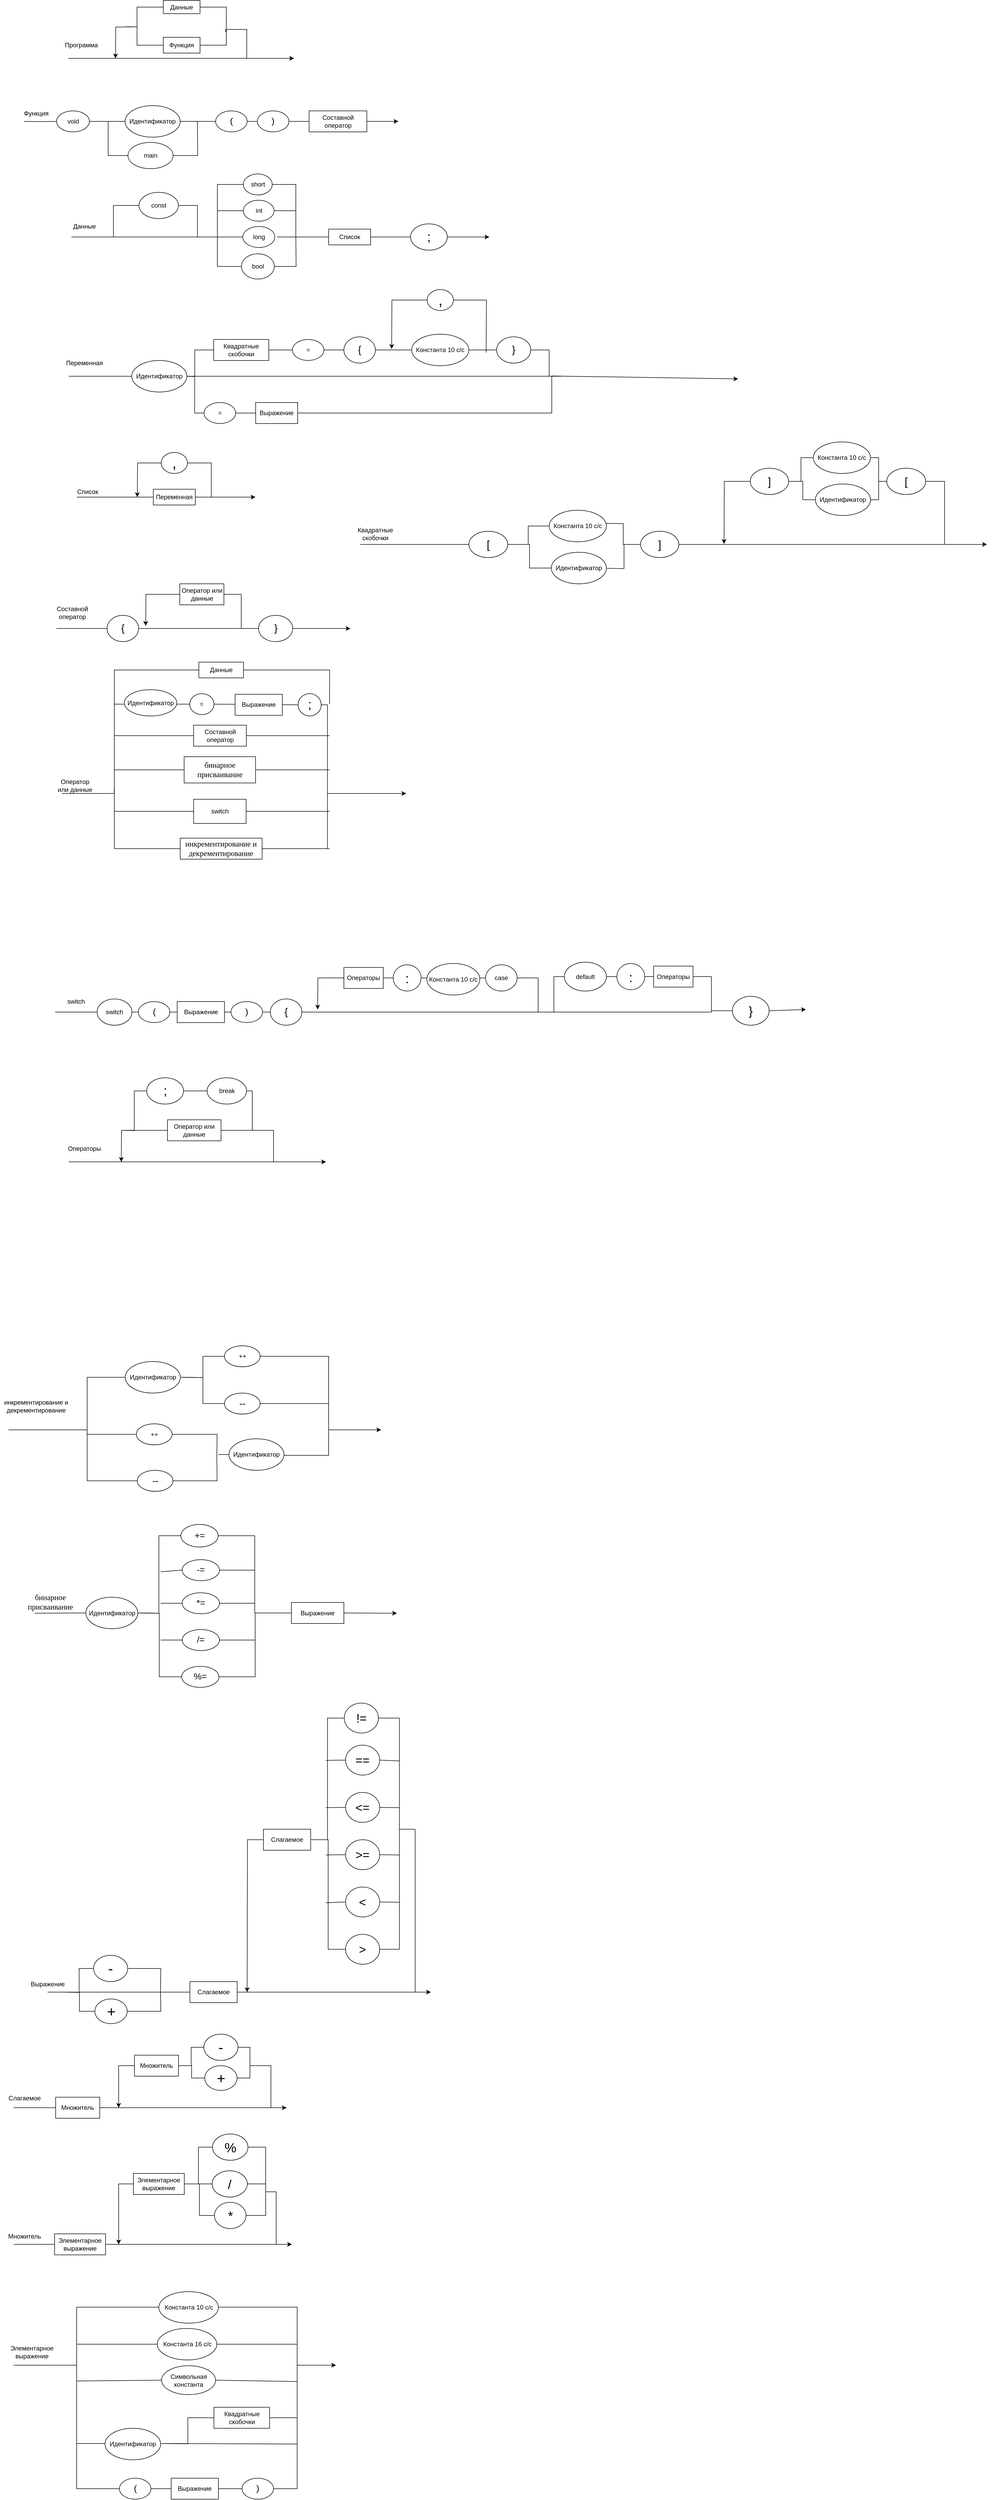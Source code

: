 <mxfile version="18.0.4" type="device"><diagram id="Lih7lpFX_CMnHeCBZhSn" name="Page-1"><mxGraphModel dx="1038" dy="649" grid="1" gridSize="10" guides="1" tooltips="1" connect="1" arrows="1" fold="1" page="1" pageScale="1" pageWidth="827" pageHeight="1169" math="0" shadow="0"><root><mxCell id="0"/><mxCell id="1" parent="0"/><mxCell id="p-LlFGcB9e_aJsrLeKPh-14" value="Данные" style="text;html=1;strokeColor=none;fillColor=none;align=center;verticalAlign=middle;whiteSpace=wrap;rounded=0;" parent="1" vertex="1"><mxGeometry x="145" y="535" width="60" height="30" as="geometry"/></mxCell><mxCell id="p-LlFGcB9e_aJsrLeKPh-27" value="Список" style="rounded=0;whiteSpace=wrap;html=1;" parent="1" vertex="1"><mxGeometry x="640" y="555" width="80" height="30" as="geometry"/></mxCell><mxCell id="p-LlFGcB9e_aJsrLeKPh-28" value="" style="endArrow=none;html=1;rounded=0;entryX=0;entryY=0.5;entryDx=0;entryDy=0;exitX=1;exitY=0.5;exitDx=0;exitDy=0;" parent="1" target="p-LlFGcB9e_aJsrLeKPh-27" edge="1"><mxGeometry width="50" height="50" relative="1" as="geometry"><mxPoint x="542" y="570" as="sourcePoint"/><mxPoint x="632" y="630" as="targetPoint"/></mxGeometry></mxCell><mxCell id="p-LlFGcB9e_aJsrLeKPh-37" value="Переменная" style="text;html=1;strokeColor=none;fillColor=none;align=center;verticalAlign=middle;whiteSpace=wrap;rounded=0;fontSize=12;" parent="1" vertex="1"><mxGeometry x="145" y="795" width="60" height="30" as="geometry"/></mxCell><mxCell id="p-LlFGcB9e_aJsrLeKPh-38" value="" style="endArrow=none;html=1;rounded=0;fontSize=12;" parent="1" edge="1"><mxGeometry width="50" height="50" relative="1" as="geometry"><mxPoint x="145" y="835" as="sourcePoint"/><mxPoint x="215" y="835" as="targetPoint"/></mxGeometry></mxCell><mxCell id="p-LlFGcB9e_aJsrLeKPh-41" value="=" style="ellipse;whiteSpace=wrap;html=1;fontSize=12;" parent="1" vertex="1"><mxGeometry x="402.75" y="885" width="60" height="40" as="geometry"/></mxCell><mxCell id="p-LlFGcB9e_aJsrLeKPh-42" value="Выражение" style="rounded=0;whiteSpace=wrap;html=1;fontSize=12;" parent="1" vertex="1"><mxGeometry x="501" y="885" width="80" height="40" as="geometry"/></mxCell><mxCell id="p-LlFGcB9e_aJsrLeKPh-43" value="" style="endArrow=none;html=1;rounded=0;fontSize=12;entryX=0;entryY=0.5;entryDx=0;entryDy=0;edgeStyle=orthogonalEdgeStyle;" parent="1" edge="1"><mxGeometry width="50" height="50" relative="1" as="geometry"><mxPoint x="215" y="835" as="sourcePoint"/><mxPoint x="270.75" y="835" as="targetPoint"/><Array as="points"><mxPoint x="255" y="835"/><mxPoint x="255" y="835"/></Array></mxGeometry></mxCell><mxCell id="p-LlFGcB9e_aJsrLeKPh-44" value="" style="endArrow=none;html=1;rounded=0;fontSize=12;entryX=0;entryY=0.5;entryDx=0;entryDy=0;exitX=1;exitY=0.5;exitDx=0;exitDy=0;edgeStyle=orthogonalEdgeStyle;" parent="1" target="p-LlFGcB9e_aJsrLeKPh-41" edge="1"><mxGeometry width="50" height="50" relative="1" as="geometry"><mxPoint x="365.75" y="835" as="sourcePoint"/><mxPoint x="435" y="945" as="targetPoint"/></mxGeometry></mxCell><mxCell id="p-LlFGcB9e_aJsrLeKPh-45" value="" style="endArrow=none;html=1;rounded=0;fontSize=12;entryX=0;entryY=0.5;entryDx=0;entryDy=0;exitX=1;exitY=0.5;exitDx=0;exitDy=0;" parent="1" source="p-LlFGcB9e_aJsrLeKPh-41" target="p-LlFGcB9e_aJsrLeKPh-42" edge="1"><mxGeometry width="50" height="50" relative="1" as="geometry"><mxPoint x="435" y="965" as="sourcePoint"/><mxPoint x="485" y="915" as="targetPoint"/></mxGeometry></mxCell><mxCell id="p-LlFGcB9e_aJsrLeKPh-47" value="" style="endArrow=classic;html=1;rounded=0;fontSize=12;" parent="1" edge="1"><mxGeometry width="50" height="50" relative="1" as="geometry"><mxPoint x="1065" y="834.5" as="sourcePoint"/><mxPoint x="1420" y="840" as="targetPoint"/></mxGeometry></mxCell><mxCell id="p-LlFGcB9e_aJsrLeKPh-48" value="" style="endArrow=none;html=1;rounded=0;fontSize=12;entryX=1;entryY=0.5;entryDx=0;entryDy=0;edgeStyle=orthogonalEdgeStyle;" parent="1" target="p-LlFGcB9e_aJsrLeKPh-42" edge="1"><mxGeometry width="50" height="50" relative="1" as="geometry"><mxPoint x="1085" y="835" as="sourcePoint"/><mxPoint x="515" y="925" as="targetPoint"/><Array as="points"><mxPoint x="1085" y="835"/><mxPoint x="1065" y="835"/><mxPoint x="1065" y="905"/></Array></mxGeometry></mxCell><mxCell id="p-LlFGcB9e_aJsrLeKPh-50" value="short" style="ellipse;whiteSpace=wrap;html=1;" parent="1" vertex="1"><mxGeometry x="477.5" y="450" width="55" height="40" as="geometry"/></mxCell><mxCell id="p-LlFGcB9e_aJsrLeKPh-51" value="int" style="ellipse;whiteSpace=wrap;html=1;" parent="1" vertex="1"><mxGeometry x="477.5" y="500" width="58.5" height="40" as="geometry"/></mxCell><mxCell id="p-LlFGcB9e_aJsrLeKPh-52" value="long" style="ellipse;whiteSpace=wrap;html=1;" parent="1" vertex="1"><mxGeometry x="476.5" y="550" width="61" height="40" as="geometry"/></mxCell><mxCell id="p-LlFGcB9e_aJsrLeKPh-54" value="bool" style="ellipse;whiteSpace=wrap;html=1;" parent="1" vertex="1"><mxGeometry x="474" y="602" width="62.5" height="48" as="geometry"/></mxCell><mxCell id="p-LlFGcB9e_aJsrLeKPh-55" value="" style="endArrow=none;html=1;rounded=0;entryX=0;entryY=0.5;entryDx=0;entryDy=0;edgeStyle=orthogonalEdgeStyle;" parent="1" target="p-LlFGcB9e_aJsrLeKPh-50" edge="1"><mxGeometry width="50" height="50" relative="1" as="geometry"><mxPoint x="410" y="570" as="sourcePoint"/><mxPoint x="437.5" y="610" as="targetPoint"/><Array as="points"><mxPoint x="418" y="570"/><mxPoint x="428" y="570"/><mxPoint x="428" y="470"/></Array></mxGeometry></mxCell><mxCell id="p-LlFGcB9e_aJsrLeKPh-56" value="" style="endArrow=none;html=1;rounded=0;entryX=0;entryY=0.5;entryDx=0;entryDy=0;" parent="1" target="p-LlFGcB9e_aJsrLeKPh-51" edge="1"><mxGeometry width="50" height="50" relative="1" as="geometry"><mxPoint x="427.5" y="520" as="sourcePoint"/><mxPoint x="377.5" y="480" as="targetPoint"/></mxGeometry></mxCell><mxCell id="p-LlFGcB9e_aJsrLeKPh-57" value="" style="endArrow=none;html=1;rounded=0;entryX=0;entryY=0.5;entryDx=0;entryDy=0;" parent="1" target="p-LlFGcB9e_aJsrLeKPh-52" edge="1"><mxGeometry width="50" height="50" relative="1" as="geometry"><mxPoint x="427.5" y="570" as="sourcePoint"/><mxPoint x="387.5" y="630" as="targetPoint"/></mxGeometry></mxCell><mxCell id="p-LlFGcB9e_aJsrLeKPh-59" value="" style="endArrow=none;html=1;rounded=0;entryX=0;entryY=0.5;entryDx=0;entryDy=0;edgeStyle=orthogonalEdgeStyle;exitX=0;exitY=0.5;exitDx=0;exitDy=0;" parent="1" source="p-LlFGcB9e_aJsrLeKPh-52" target="p-LlFGcB9e_aJsrLeKPh-54" edge="1"><mxGeometry width="50" height="50" relative="1" as="geometry"><mxPoint x="427.5" y="620" as="sourcePoint"/><mxPoint x="427.5" y="680" as="targetPoint"/><Array as="points"><mxPoint x="428" y="570"/><mxPoint x="428" y="626"/></Array></mxGeometry></mxCell><mxCell id="p-LlFGcB9e_aJsrLeKPh-60" value="" style="endArrow=none;html=1;rounded=0;fontSize=29;entryX=1;entryY=0.5;entryDx=0;entryDy=0;edgeStyle=orthogonalEdgeStyle;" parent="1" target="p-LlFGcB9e_aJsrLeKPh-50" edge="1"><mxGeometry width="50" height="50" relative="1" as="geometry"><mxPoint x="577.5" y="570" as="sourcePoint"/><mxPoint x="687.5" y="640" as="targetPoint"/><Array as="points"><mxPoint x="577.5" y="470"/></Array></mxGeometry></mxCell><mxCell id="p-LlFGcB9e_aJsrLeKPh-61" value="" style="endArrow=none;html=1;rounded=0;fontSize=29;exitX=1;exitY=0.5;exitDx=0;exitDy=0;" parent="1" source="p-LlFGcB9e_aJsrLeKPh-51" edge="1"><mxGeometry width="50" height="50" relative="1" as="geometry"><mxPoint x="577.5" y="670" as="sourcePoint"/><mxPoint x="577.5" y="520" as="targetPoint"/></mxGeometry></mxCell><mxCell id="p-LlFGcB9e_aJsrLeKPh-62" value="" style="endArrow=none;html=1;rounded=0;fontSize=29;exitX=1;exitY=0.5;exitDx=0;exitDy=0;edgeStyle=orthogonalEdgeStyle;" parent="1" source="p-LlFGcB9e_aJsrLeKPh-54" edge="1"><mxGeometry width="50" height="50" relative="1" as="geometry"><mxPoint x="607.5" y="700" as="sourcePoint"/><mxPoint x="577.5" y="570" as="targetPoint"/></mxGeometry></mxCell><mxCell id="p-LlFGcB9e_aJsrLeKPh-68" value="Функция" style="text;html=1;strokeColor=none;fillColor=none;align=center;verticalAlign=middle;whiteSpace=wrap;rounded=0;fontSize=12;" parent="1" vertex="1"><mxGeometry x="52.5" y="320" width="60" height="30" as="geometry"/></mxCell><mxCell id="p-LlFGcB9e_aJsrLeKPh-73" value="void" style="ellipse;whiteSpace=wrap;html=1;fontSize=12;" parent="1" vertex="1"><mxGeometry x="121.75" y="330" width="62.5" height="40" as="geometry"/></mxCell><mxCell id="p-LlFGcB9e_aJsrLeKPh-76" value="" style="endArrow=none;html=1;rounded=0;fontSize=12;edgeStyle=orthogonalEdgeStyle;entryX=0;entryY=0.5;entryDx=0;entryDy=0;" parent="1" target="p-LlFGcB9e_aJsrLeKPh-73" edge="1"><mxGeometry width="50" height="50" relative="1" as="geometry"><mxPoint x="60" y="350" as="sourcePoint"/><mxPoint x="198.75" y="380" as="targetPoint"/><Array as="points"/></mxGeometry></mxCell><mxCell id="p-LlFGcB9e_aJsrLeKPh-77" value="" style="endArrow=none;html=1;rounded=0;fontSize=12;entryX=0;entryY=0.5;entryDx=0;entryDy=0;exitX=1;exitY=0.5;exitDx=0;exitDy=0;" parent="1" source="p-LlFGcB9e_aJsrLeKPh-73" edge="1"><mxGeometry width="50" height="50" relative="1" as="geometry"><mxPoint x="328.75" y="480" as="sourcePoint"/><mxPoint x="289" y="350" as="targetPoint"/></mxGeometry></mxCell><mxCell id="p-LlFGcB9e_aJsrLeKPh-82" value="(" style="ellipse;whiteSpace=wrap;html=1;fontSize=17;" parent="1" vertex="1"><mxGeometry x="424.75" y="330" width="60" height="40" as="geometry"/></mxCell><mxCell id="yOV20_REb65PyS3INKyg-1" style="edgeStyle=orthogonalEdgeStyle;rounded=0;orthogonalLoop=1;jettySize=auto;html=1;exitX=1;exitY=0.5;exitDx=0;exitDy=0;entryX=0;entryY=0.5;entryDx=0;entryDy=0;endArrow=none;endFill=0;" parent="1" source="p-LlFGcB9e_aJsrLeKPh-84" target="p-LlFGcB9e_aJsrLeKPh-92" edge="1"><mxGeometry relative="1" as="geometry"/></mxCell><mxCell id="p-LlFGcB9e_aJsrLeKPh-84" value=")" style="ellipse;whiteSpace=wrap;html=1;fontSize=17;" parent="1" vertex="1"><mxGeometry x="504.25" y="330" width="60" height="40" as="geometry"/></mxCell><mxCell id="p-LlFGcB9e_aJsrLeKPh-86" value="" style="endArrow=none;html=1;rounded=0;fontSize=12;entryX=0;entryY=0.5;entryDx=0;entryDy=0;exitX=1;exitY=0.5;exitDx=0;exitDy=0;" parent="1" source="feNPCXvl38Kdsc1IwZFu-10" target="p-LlFGcB9e_aJsrLeKPh-82" edge="1"><mxGeometry width="50" height="50" relative="1" as="geometry"><mxPoint x="388" y="350" as="sourcePoint"/><mxPoint x="427.75" y="460" as="targetPoint"/></mxGeometry></mxCell><mxCell id="p-LlFGcB9e_aJsrLeKPh-87" value="" style="endArrow=none;html=1;rounded=0;fontSize=12;entryX=0;entryY=0.5;entryDx=0;entryDy=0;exitX=1;exitY=0.5;exitDx=0;exitDy=0;" parent="1" source="p-LlFGcB9e_aJsrLeKPh-82" target="p-LlFGcB9e_aJsrLeKPh-84" edge="1"><mxGeometry width="50" height="50" relative="1" as="geometry"><mxPoint x="417.75" y="510" as="sourcePoint"/><mxPoint x="467.75" y="460" as="targetPoint"/></mxGeometry></mxCell><mxCell id="p-LlFGcB9e_aJsrLeKPh-92" value="Составной оператор" style="rounded=0;whiteSpace=wrap;html=1;fontSize=12;" parent="1" vertex="1"><mxGeometry x="602.75" y="330" width="110" height="40" as="geometry"/></mxCell><mxCell id="p-LlFGcB9e_aJsrLeKPh-95" value="" style="endArrow=classic;html=1;rounded=0;fontSize=12;exitX=1;exitY=0.5;exitDx=0;exitDy=0;" parent="1" source="p-LlFGcB9e_aJsrLeKPh-92" edge="1"><mxGeometry width="50" height="50" relative="1" as="geometry"><mxPoint x="917.75" y="380" as="sourcePoint"/><mxPoint x="772.75" y="350" as="targetPoint"/></mxGeometry></mxCell><mxCell id="4OhBupKY8cwpBW_s0T0s-12" value=";" style="ellipse;whiteSpace=wrap;html=1;fontSize=24;" parent="1" vertex="1"><mxGeometry x="796" y="545" width="70" height="50" as="geometry"/></mxCell><mxCell id="4OhBupKY8cwpBW_s0T0s-13" value="" style="endArrow=none;html=1;rounded=0;fontSize=24;exitX=1;exitY=0.5;exitDx=0;exitDy=0;entryX=0;entryY=0.5;entryDx=0;entryDy=0;" parent="1" source="p-LlFGcB9e_aJsrLeKPh-27" target="4OhBupKY8cwpBW_s0T0s-12" edge="1"><mxGeometry width="50" height="50" relative="1" as="geometry"><mxPoint x="736" y="620" as="sourcePoint"/><mxPoint x="786" y="570" as="targetPoint"/></mxGeometry></mxCell><mxCell id="4OhBupKY8cwpBW_s0T0s-14" value="" style="endArrow=classic;html=1;rounded=0;fontSize=24;exitX=1;exitY=0.5;exitDx=0;exitDy=0;" parent="1" source="4OhBupKY8cwpBW_s0T0s-12" edge="1"><mxGeometry width="50" height="50" relative="1" as="geometry"><mxPoint x="906" y="600" as="sourcePoint"/><mxPoint x="946" y="570" as="targetPoint"/></mxGeometry></mxCell><mxCell id="4OhBupKY8cwpBW_s0T0s-36" value="switch" style="text;html=1;strokeColor=none;fillColor=none;align=center;verticalAlign=middle;whiteSpace=wrap;rounded=0;fontSize=12;" parent="1" vertex="1"><mxGeometry x="129" y="2010" width="60" height="30" as="geometry"/></mxCell><mxCell id="4OhBupKY8cwpBW_s0T0s-37" value="switch" style="ellipse;whiteSpace=wrap;html=1;fontSize=12;" parent="1" vertex="1"><mxGeometry x="199" y="2020" width="66.25" height="50" as="geometry"/></mxCell><mxCell id="4OhBupKY8cwpBW_s0T0s-38" value="(" style="ellipse;whiteSpace=wrap;html=1;fontSize=17;" parent="1" vertex="1"><mxGeometry x="277.5" y="2025" width="60" height="40" as="geometry"/></mxCell><mxCell id="4OhBupKY8cwpBW_s0T0s-39" value="Выражение" style="rounded=0;whiteSpace=wrap;html=1;" parent="1" vertex="1"><mxGeometry x="351.5" y="2025" width="90" height="40" as="geometry"/></mxCell><mxCell id="4OhBupKY8cwpBW_s0T0s-40" value=")" style="ellipse;whiteSpace=wrap;html=1;fontSize=17;" parent="1" vertex="1"><mxGeometry x="454" y="2025" width="60" height="40" as="geometry"/></mxCell><mxCell id="4OhBupKY8cwpBW_s0T0s-48" value="{" style="ellipse;whiteSpace=wrap;html=1;fontSize=19;" parent="1" vertex="1"><mxGeometry x="529" y="2020" width="60" height="50" as="geometry"/></mxCell><mxCell id="4OhBupKY8cwpBW_s0T0s-50" value="" style="endArrow=none;html=1;rounded=0;fontSize=12;entryX=0;entryY=0.5;entryDx=0;entryDy=0;" parent="1" target="4OhBupKY8cwpBW_s0T0s-37" edge="1"><mxGeometry width="50" height="50" relative="1" as="geometry"><mxPoint x="119" y="2045" as="sourcePoint"/><mxPoint x="179" y="2070" as="targetPoint"/></mxGeometry></mxCell><mxCell id="4OhBupKY8cwpBW_s0T0s-51" value="" style="endArrow=none;html=1;rounded=0;fontSize=12;entryX=0;entryY=0.5;entryDx=0;entryDy=0;exitX=1;exitY=0.5;exitDx=0;exitDy=0;" parent="1" source="4OhBupKY8cwpBW_s0T0s-37" target="4OhBupKY8cwpBW_s0T0s-38" edge="1"><mxGeometry width="50" height="50" relative="1" as="geometry"><mxPoint x="209" y="2150" as="sourcePoint"/><mxPoint x="259" y="2100" as="targetPoint"/></mxGeometry></mxCell><mxCell id="4OhBupKY8cwpBW_s0T0s-52" value="" style="endArrow=none;html=1;rounded=0;fontSize=12;entryX=0;entryY=0.5;entryDx=0;entryDy=0;exitX=1;exitY=0.5;exitDx=0;exitDy=0;" parent="1" source="4OhBupKY8cwpBW_s0T0s-38" target="4OhBupKY8cwpBW_s0T0s-39" edge="1"><mxGeometry width="50" height="50" relative="1" as="geometry"><mxPoint x="299" y="2150" as="sourcePoint"/><mxPoint x="349" y="2100" as="targetPoint"/></mxGeometry></mxCell><mxCell id="4OhBupKY8cwpBW_s0T0s-53" value="" style="endArrow=none;html=1;rounded=0;fontSize=12;entryX=0;entryY=0.5;entryDx=0;entryDy=0;exitX=1;exitY=0.5;exitDx=0;exitDy=0;" parent="1" source="4OhBupKY8cwpBW_s0T0s-39" target="4OhBupKY8cwpBW_s0T0s-40" edge="1"><mxGeometry width="50" height="50" relative="1" as="geometry"><mxPoint x="439" y="2140" as="sourcePoint"/><mxPoint x="489" y="2090" as="targetPoint"/></mxGeometry></mxCell><mxCell id="4OhBupKY8cwpBW_s0T0s-54" value="" style="endArrow=none;html=1;rounded=0;fontSize=12;entryX=0;entryY=0.5;entryDx=0;entryDy=0;exitX=1;exitY=0.5;exitDx=0;exitDy=0;" parent="1" source="4OhBupKY8cwpBW_s0T0s-40" target="4OhBupKY8cwpBW_s0T0s-48" edge="1"><mxGeometry width="50" height="50" relative="1" as="geometry"><mxPoint x="449" y="2150" as="sourcePoint"/><mxPoint x="499" y="2100" as="targetPoint"/></mxGeometry></mxCell><mxCell id="4OhBupKY8cwpBW_s0T0s-55" value="" style="endArrow=none;html=1;rounded=0;fontSize=12;entryX=0;entryY=0.5;entryDx=0;entryDy=0;exitX=1;exitY=0.5;exitDx=0;exitDy=0;" parent="1" source="4OhBupKY8cwpBW_s0T0s-48" edge="1"><mxGeometry width="50" height="50" relative="1" as="geometry"><mxPoint x="529" y="2150" as="sourcePoint"/><mxPoint x="599" y="2045" as="targetPoint"/></mxGeometry></mxCell><mxCell id="4OhBupKY8cwpBW_s0T0s-56" value="case" style="ellipse;whiteSpace=wrap;html=1;fontSize=12;" parent="1" vertex="1"><mxGeometry x="939" y="1955" width="60" height="50" as="geometry"/></mxCell><mxCell id="4OhBupKY8cwpBW_s0T0s-58" value="Операторы" style="rounded=0;whiteSpace=wrap;html=1;fontSize=12;" parent="1" vertex="1"><mxGeometry x="669" y="1960" width="75" height="40" as="geometry"/></mxCell><mxCell id="4OhBupKY8cwpBW_s0T0s-59" value=":" style="ellipse;whiteSpace=wrap;html=1;fontSize=25;" parent="1" vertex="1"><mxGeometry x="763" y="1955" width="53" height="50" as="geometry"/></mxCell><mxCell id="4OhBupKY8cwpBW_s0T0s-60" value="" style="endArrow=none;html=1;rounded=0;fontSize=25;exitX=1;exitY=0.5;exitDx=0;exitDy=0;" parent="1" source="4OhBupKY8cwpBW_s0T0s-48" edge="1"><mxGeometry width="50" height="50" relative="1" as="geometry"><mxPoint x="689" y="2090" as="sourcePoint"/><mxPoint x="1079" y="2045" as="targetPoint"/></mxGeometry></mxCell><mxCell id="4OhBupKY8cwpBW_s0T0s-61" value="" style="endArrow=none;html=1;rounded=0;fontSize=25;exitX=1;exitY=0.5;exitDx=0;exitDy=0;edgeStyle=orthogonalEdgeStyle;entryX=1;entryY=0.5;entryDx=0;entryDy=0;" parent="1" source="4OhBupKY8cwpBW_s0T0s-56" target="4OhBupKY8cwpBW_s0T0s-48" edge="1"><mxGeometry width="50" height="50" relative="1" as="geometry"><mxPoint x="769" y="2160" as="sourcePoint"/><mxPoint x="1029" y="2040" as="targetPoint"/><Array as="points"><mxPoint x="1039" y="1980"/><mxPoint x="1039" y="2045"/></Array></mxGeometry></mxCell><mxCell id="4OhBupKY8cwpBW_s0T0s-62" value="" style="endArrow=none;html=1;rounded=0;fontSize=25;entryX=0;entryY=0.5;entryDx=0;entryDy=0;" parent="1" target="4OhBupKY8cwpBW_s0T0s-56" edge="1"><mxGeometry width="50" height="50" relative="1" as="geometry"><mxPoint x="919" y="1980" as="sourcePoint"/><mxPoint x="609" y="1950" as="targetPoint"/></mxGeometry></mxCell><mxCell id="4OhBupKY8cwpBW_s0T0s-63" value="" style="endArrow=none;html=1;rounded=0;fontSize=25;entryX=0;entryY=0.5;entryDx=0;entryDy=0;exitX=1;exitY=0.5;exitDx=0;exitDy=0;" parent="1" source="4OhBupKY8cwpBW_s0T0s-59" edge="1"><mxGeometry width="50" height="50" relative="1" as="geometry"><mxPoint x="799" y="2130" as="sourcePoint"/><mxPoint x="839" y="1980" as="targetPoint"/></mxGeometry></mxCell><mxCell id="4OhBupKY8cwpBW_s0T0s-64" value="" style="endArrow=none;html=1;rounded=0;fontSize=25;entryX=0;entryY=0.5;entryDx=0;entryDy=0;exitX=1;exitY=0.5;exitDx=0;exitDy=0;" parent="1" source="4OhBupKY8cwpBW_s0T0s-58" target="4OhBupKY8cwpBW_s0T0s-59" edge="1"><mxGeometry width="50" height="50" relative="1" as="geometry"><mxPoint x="559" y="2010" as="sourcePoint"/><mxPoint x="609" y="1960" as="targetPoint"/></mxGeometry></mxCell><mxCell id="4OhBupKY8cwpBW_s0T0s-65" value="" style="endArrow=classic;html=1;rounded=0;fontSize=25;exitX=0;exitY=0.5;exitDx=0;exitDy=0;edgeStyle=orthogonalEdgeStyle;" parent="1" source="4OhBupKY8cwpBW_s0T0s-58" edge="1"><mxGeometry width="50" height="50" relative="1" as="geometry"><mxPoint x="579" y="2010" as="sourcePoint"/><mxPoint x="619" y="2040" as="targetPoint"/></mxGeometry></mxCell><mxCell id="4OhBupKY8cwpBW_s0T0s-66" value="default" style="ellipse;whiteSpace=wrap;html=1;fontSize=12;" parent="1" vertex="1"><mxGeometry x="1089" y="1950" width="80" height="55" as="geometry"/></mxCell><mxCell id="4OhBupKY8cwpBW_s0T0s-67" value=":" style="ellipse;whiteSpace=wrap;html=1;fontSize=25;" parent="1" vertex="1"><mxGeometry x="1189" y="1952.5" width="53" height="50" as="geometry"/></mxCell><mxCell id="4OhBupKY8cwpBW_s0T0s-68" value="Операторы" style="rounded=0;whiteSpace=wrap;html=1;fontSize=12;" parent="1" vertex="1"><mxGeometry x="1259" y="1957.5" width="75" height="40" as="geometry"/></mxCell><mxCell id="4OhBupKY8cwpBW_s0T0s-70" value="" style="endArrow=none;html=1;rounded=0;fontSize=12;entryX=0;entryY=0.5;entryDx=0;entryDy=0;exitX=1;exitY=0.5;exitDx=0;exitDy=0;edgeStyle=orthogonalEdgeStyle;" parent="1" source="4OhBupKY8cwpBW_s0T0s-48" target="4OhBupKY8cwpBW_s0T0s-66" edge="1"><mxGeometry width="50" height="50" relative="1" as="geometry"><mxPoint x="1029" y="2120" as="sourcePoint"/><mxPoint x="1079" y="2070" as="targetPoint"/><Array as="points"><mxPoint x="1069" y="2045"/><mxPoint x="1069" y="1978"/></Array></mxGeometry></mxCell><mxCell id="4OhBupKY8cwpBW_s0T0s-71" value="" style="endArrow=none;html=1;rounded=0;fontSize=12;entryX=0;entryY=0.5;entryDx=0;entryDy=0;exitX=1;exitY=0.5;exitDx=0;exitDy=0;" parent="1" source="4OhBupKY8cwpBW_s0T0s-66" target="4OhBupKY8cwpBW_s0T0s-67" edge="1"><mxGeometry width="50" height="50" relative="1" as="geometry"><mxPoint x="1089" y="2140" as="sourcePoint"/><mxPoint x="1139" y="2090" as="targetPoint"/></mxGeometry></mxCell><mxCell id="4OhBupKY8cwpBW_s0T0s-72" value="" style="endArrow=none;html=1;rounded=0;fontSize=12;entryX=0;entryY=0.5;entryDx=0;entryDy=0;exitX=1;exitY=0.5;exitDx=0;exitDy=0;" parent="1" source="4OhBupKY8cwpBW_s0T0s-67" target="4OhBupKY8cwpBW_s0T0s-68" edge="1"><mxGeometry width="50" height="50" relative="1" as="geometry"><mxPoint x="1159" y="2190" as="sourcePoint"/><mxPoint x="1209" y="2140" as="targetPoint"/></mxGeometry></mxCell><mxCell id="4OhBupKY8cwpBW_s0T0s-73" value="" style="endArrow=none;html=1;rounded=0;fontSize=12;exitX=1;exitY=0.5;exitDx=0;exitDy=0;entryX=1;entryY=0.5;entryDx=0;entryDy=0;edgeStyle=orthogonalEdgeStyle;" parent="1" source="4OhBupKY8cwpBW_s0T0s-68" target="4OhBupKY8cwpBW_s0T0s-48" edge="1"><mxGeometry width="50" height="50" relative="1" as="geometry"><mxPoint x="1429" y="1900" as="sourcePoint"/><mxPoint x="1479" y="1850" as="targetPoint"/><Array as="points"><mxPoint x="1369" y="1978"/><mxPoint x="1369" y="2045"/></Array></mxGeometry></mxCell><mxCell id="f7k9jcBNvQfejr2KQXKb-105" value="Элементарное выражение" style="text;html=1;strokeColor=none;fillColor=none;align=center;verticalAlign=middle;whiteSpace=wrap;rounded=0;fontSize=12;" parent="1" vertex="1"><mxGeometry x="20.25" y="4575" width="110" height="40" as="geometry"/></mxCell><mxCell id="f7k9jcBNvQfejr2KQXKb-108" value="(" style="ellipse;whiteSpace=wrap;html=1;fontSize=17;" parent="1" vertex="1"><mxGeometry x="241.5" y="4835" width="60" height="40" as="geometry"/></mxCell><mxCell id="f7k9jcBNvQfejr2KQXKb-109" value="Выражение" style="rounded=0;whiteSpace=wrap;html=1;" parent="1" vertex="1"><mxGeometry x="340" y="4835" width="90" height="40" as="geometry"/></mxCell><mxCell id="f7k9jcBNvQfejr2KQXKb-110" value=")" style="ellipse;whiteSpace=wrap;html=1;fontSize=17;" parent="1" vertex="1"><mxGeometry x="475" y="4835" width="60" height="40" as="geometry"/></mxCell><mxCell id="f7k9jcBNvQfejr2KQXKb-111" value="Квадратные скобочки" style="rounded=0;whiteSpace=wrap;html=1;fontSize=12;" parent="1" vertex="1"><mxGeometry x="421.5" y="4700" width="106" height="40" as="geometry"/></mxCell><mxCell id="f7k9jcBNvQfejr2KQXKb-113" value="" style="endArrow=none;html=1;rounded=0;fontSize=12;entryX=0;entryY=0.5;entryDx=0;entryDy=0;" parent="1" target="f7k9jcBNvQfejr2KQXKb-108" edge="1"><mxGeometry width="50" height="50" relative="1" as="geometry"><mxPoint x="179" y="4855" as="sourcePoint"/><mxPoint x="169" y="4865" as="targetPoint"/></mxGeometry></mxCell><mxCell id="f7k9jcBNvQfejr2KQXKb-114" value="" style="endArrow=none;html=1;rounded=0;fontSize=12;entryX=0;entryY=0.5;entryDx=0;entryDy=0;exitX=1;exitY=0.5;exitDx=0;exitDy=0;" parent="1" source="f7k9jcBNvQfejr2KQXKb-108" target="f7k9jcBNvQfejr2KQXKb-109" edge="1"><mxGeometry width="50" height="50" relative="1" as="geometry"><mxPoint x="69" y="4935" as="sourcePoint"/><mxPoint x="119" y="4885" as="targetPoint"/></mxGeometry></mxCell><mxCell id="f7k9jcBNvQfejr2KQXKb-115" value="" style="endArrow=none;html=1;rounded=0;fontSize=12;entryX=0;entryY=0.5;entryDx=0;entryDy=0;exitX=1;exitY=0.5;exitDx=0;exitDy=0;" parent="1" source="f7k9jcBNvQfejr2KQXKb-109" target="f7k9jcBNvQfejr2KQXKb-110" edge="1"><mxGeometry width="50" height="50" relative="1" as="geometry"><mxPoint x="89" y="4935" as="sourcePoint"/><mxPoint x="139" y="4885" as="targetPoint"/></mxGeometry></mxCell><mxCell id="f7k9jcBNvQfejr2KQXKb-116" value="" style="endArrow=none;html=1;rounded=0;fontSize=12;entryX=0;entryY=0.5;entryDx=0;entryDy=0;edgeStyle=orthogonalEdgeStyle;" parent="1" edge="1"><mxGeometry width="50" height="50" relative="1" as="geometry"><mxPoint x="134" y="4620" as="sourcePoint"/><mxPoint x="316.5" y="4509.5" as="targetPoint"/><Array as="points"><mxPoint x="160" y="4620"/><mxPoint x="160" y="4510"/></Array></mxGeometry></mxCell><mxCell id="f7k9jcBNvQfejr2KQXKb-118" value="" style="endArrow=classic;html=1;rounded=0;fontSize=12;exitX=1;exitY=0.5;exitDx=0;exitDy=0;edgeStyle=orthogonalEdgeStyle;" parent="1" edge="1"><mxGeometry width="50" height="50" relative="1" as="geometry"><mxPoint x="422.5" y="4509.5" as="sourcePoint"/><mxPoint x="654" y="4620" as="targetPoint"/><Array as="points"><mxPoint x="580" y="4510"/><mxPoint x="580" y="4620"/></Array></mxGeometry></mxCell><mxCell id="-0oJldMutLLQq5tELuCW-1" value="}" style="ellipse;whiteSpace=wrap;html=1;fontSize=23;" parent="1" vertex="1"><mxGeometry x="1409" y="2015" width="70" height="55" as="geometry"/></mxCell><mxCell id="-0oJldMutLLQq5tELuCW-2" value="" style="endArrow=none;html=1;rounded=0;fontSize=23;entryX=0;entryY=0.5;entryDx=0;entryDy=0;exitX=1;exitY=0.5;exitDx=0;exitDy=0;edgeStyle=orthogonalEdgeStyle;" parent="1" source="4OhBupKY8cwpBW_s0T0s-48" target="-0oJldMutLLQq5tELuCW-1" edge="1"><mxGeometry width="50" height="50" relative="1" as="geometry"><mxPoint x="1289" y="2120" as="sourcePoint"/><mxPoint x="1339" y="2070" as="targetPoint"/><Array as="points"><mxPoint x="1369" y="2045"/><mxPoint x="1369" y="2043"/></Array></mxGeometry></mxCell><mxCell id="-0oJldMutLLQq5tELuCW-3" value="" style="endArrow=classic;html=1;rounded=0;fontSize=23;exitX=1;exitY=0.5;exitDx=0;exitDy=0;" parent="1" source="-0oJldMutLLQq5tELuCW-1" edge="1"><mxGeometry width="50" height="50" relative="1" as="geometry"><mxPoint x="1559" y="2080" as="sourcePoint"/><mxPoint x="1549" y="2040" as="targetPoint"/></mxGeometry></mxCell><mxCell id="yOV20_REb65PyS3INKyg-2" value="const" style="ellipse;whiteSpace=wrap;html=1;" parent="1" vertex="1"><mxGeometry x="278.75" y="485" width="75" height="50" as="geometry"/></mxCell><mxCell id="yOV20_REb65PyS3INKyg-5" value="" style="endArrow=none;html=1;rounded=0;entryX=0;entryY=0.5;entryDx=0;entryDy=0;" parent="1" target="p-LlFGcB9e_aJsrLeKPh-52" edge="1"><mxGeometry width="50" height="50" relative="1" as="geometry"><mxPoint x="150" y="570" as="sourcePoint"/><mxPoint x="430" y="575" as="targetPoint"/><Array as="points"/></mxGeometry></mxCell><mxCell id="yOV20_REb65PyS3INKyg-6" value="" style="endArrow=none;html=1;rounded=0;entryX=0;entryY=0.5;entryDx=0;entryDy=0;exitX=0;exitY=0.5;exitDx=0;exitDy=0;edgeStyle=orthogonalEdgeStyle;" parent="1" source="p-LlFGcB9e_aJsrLeKPh-52" target="yOV20_REb65PyS3INKyg-2" edge="1"><mxGeometry width="50" height="50" relative="1" as="geometry"><mxPoint x="220" y="565" as="sourcePoint"/><mxPoint x="270" y="585" as="targetPoint"/><Array as="points"><mxPoint x="230" y="570"/><mxPoint x="230" y="510"/></Array></mxGeometry></mxCell><mxCell id="yOV20_REb65PyS3INKyg-7" value="" style="endArrow=none;html=1;rounded=0;entryX=0;entryY=0.5;entryDx=0;entryDy=0;exitX=1;exitY=0.5;exitDx=0;exitDy=0;edgeStyle=orthogonalEdgeStyle;" parent="1" source="yOV20_REb65PyS3INKyg-2" target="p-LlFGcB9e_aJsrLeKPh-52" edge="1"><mxGeometry width="50" height="50" relative="1" as="geometry"><mxPoint x="260" y="655" as="sourcePoint"/><mxPoint x="310" y="605" as="targetPoint"/><Array as="points"><mxPoint x="390" y="510"/><mxPoint x="390" y="570"/></Array></mxGeometry></mxCell><mxCell id="yOV20_REb65PyS3INKyg-9" value="Квадратные скобочки" style="rounded=0;whiteSpace=wrap;html=1;" parent="1" vertex="1"><mxGeometry x="421" y="765" width="105" height="40" as="geometry"/></mxCell><mxCell id="yOV20_REb65PyS3INKyg-14" value="=" style="ellipse;whiteSpace=wrap;html=1;fontSize=12;" parent="1" vertex="1"><mxGeometry x="571" y="765" width="60" height="40" as="geometry"/></mxCell><mxCell id="yOV20_REb65PyS3INKyg-16" value="" style="endArrow=none;html=1;rounded=0;entryX=0;entryY=0.5;entryDx=0;entryDy=0;exitX=1;exitY=0.5;exitDx=0;exitDy=0;edgeStyle=orthogonalEdgeStyle;" parent="1" target="yOV20_REb65PyS3INKyg-9" edge="1"><mxGeometry width="50" height="50" relative="1" as="geometry"><mxPoint x="365.75" y="835" as="sourcePoint"/><mxPoint x="305" y="895" as="targetPoint"/><Array as="points"><mxPoint x="385" y="835"/><mxPoint x="385" y="785"/></Array></mxGeometry></mxCell><mxCell id="yOV20_REb65PyS3INKyg-17" value="" style="endArrow=none;html=1;rounded=0;entryX=0;entryY=0.5;entryDx=0;entryDy=0;exitX=1;exitY=0.5;exitDx=0;exitDy=0;" parent="1" source="yOV20_REb65PyS3INKyg-9" target="yOV20_REb65PyS3INKyg-14" edge="1"><mxGeometry width="50" height="50" relative="1" as="geometry"><mxPoint x="255" y="1005" as="sourcePoint"/><mxPoint x="305" y="955" as="targetPoint"/></mxGeometry></mxCell><mxCell id="yOV20_REb65PyS3INKyg-18" value="" style="endArrow=none;html=1;rounded=0;entryX=0;entryY=0.5;entryDx=0;entryDy=0;exitX=1;exitY=0.5;exitDx=0;exitDy=0;" parent="1" source="yOV20_REb65PyS3INKyg-14" edge="1"><mxGeometry width="50" height="50" relative="1" as="geometry"><mxPoint x="625" y="1005" as="sourcePoint"/><mxPoint x="670" y="785" as="targetPoint"/></mxGeometry></mxCell><mxCell id="yOV20_REb65PyS3INKyg-20" value="{" style="ellipse;whiteSpace=wrap;html=1;fontSize=19;" parent="1" vertex="1"><mxGeometry x="669" y="760" width="60" height="50" as="geometry"/></mxCell><mxCell id="yOV20_REb65PyS3INKyg-21" value="}" style="ellipse;whiteSpace=wrap;html=1;fontSize=19;" parent="1" vertex="1"><mxGeometry x="960.0" y="760" width="65" height="50" as="geometry"/></mxCell><mxCell id="yOV20_REb65PyS3INKyg-30" value="" style="endArrow=none;html=1;rounded=0;exitX=1;exitY=0.5;exitDx=0;exitDy=0;edgeStyle=orthogonalEdgeStyle;" parent="1" source="yOV20_REb65PyS3INKyg-21" edge="1"><mxGeometry width="50" height="50" relative="1" as="geometry"><mxPoint x="935" y="885" as="sourcePoint"/><mxPoint x="1085" y="835" as="targetPoint"/><Array as="points"><mxPoint x="1060" y="785"/><mxPoint x="1060" y="835"/></Array></mxGeometry></mxCell><mxCell id="yOV20_REb65PyS3INKyg-31" value="Квадратные скобочки" style="text;html=1;strokeColor=none;fillColor=none;align=center;verticalAlign=middle;whiteSpace=wrap;rounded=0;" parent="1" vertex="1"><mxGeometry x="699.1" y="1120" width="60" height="30" as="geometry"/></mxCell><mxCell id="yOV20_REb65PyS3INKyg-32" value="[" style="ellipse;whiteSpace=wrap;html=1;fontSize=21;" parent="1" vertex="1"><mxGeometry x="907.1" y="1130" width="74" height="50" as="geometry"/></mxCell><mxCell id="yOV20_REb65PyS3INKyg-35" value="]" style="ellipse;whiteSpace=wrap;html=1;fontSize=21;" parent="1" vertex="1"><mxGeometry x="1234.1" y="1130" width="73" height="50" as="geometry"/></mxCell><mxCell id="yOV20_REb65PyS3INKyg-36" value="" style="endArrow=none;html=1;rounded=0;fontSize=21;entryX=0;entryY=0.5;entryDx=0;entryDy=0;" parent="1" target="yOV20_REb65PyS3INKyg-32" edge="1"><mxGeometry width="50" height="50" relative="1" as="geometry"><mxPoint x="700.1" y="1155" as="sourcePoint"/><mxPoint x="760.1" y="1150" as="targetPoint"/></mxGeometry></mxCell><mxCell id="yOV20_REb65PyS3INKyg-38" value="" style="endArrow=none;html=1;rounded=0;fontSize=21;entryX=0;entryY=0.5;entryDx=0;entryDy=0;exitX=1;exitY=0.5;exitDx=0;exitDy=0;edgeStyle=orthogonalEdgeStyle;" parent="1" source="yOV20_REb65PyS3INKyg-32" target="feNPCXvl38Kdsc1IwZFu-29" edge="1"><mxGeometry width="50" height="50" relative="1" as="geometry"><mxPoint x="950.1" y="1270" as="sourcePoint"/><mxPoint x="1061.1" y="1200.5" as="targetPoint"/></mxGeometry></mxCell><mxCell id="yOV20_REb65PyS3INKyg-39" value="" style="endArrow=none;html=1;rounded=0;fontSize=21;exitX=1;exitY=0.5;exitDx=0;exitDy=0;entryX=0;entryY=0.5;entryDx=0;entryDy=0;edgeStyle=orthogonalEdgeStyle;" parent="1" target="yOV20_REb65PyS3INKyg-35" edge="1"><mxGeometry width="50" height="50" relative="1" as="geometry"><mxPoint x="1170.1" y="1200.5" as="sourcePoint"/><mxPoint x="1300.1" y="1230" as="targetPoint"/></mxGeometry></mxCell><mxCell id="yOV20_REb65PyS3INKyg-40" value="" style="endArrow=none;html=1;rounded=0;fontSize=21;entryX=0;entryY=0.5;entryDx=0;entryDy=0;exitX=1;exitY=0.5;exitDx=0;exitDy=0;edgeStyle=orthogonalEdgeStyle;" parent="1" target="yOV20_REb65PyS3INKyg-35" edge="1"><mxGeometry width="50" height="50" relative="1" as="geometry"><mxPoint x="1167.1" y="1115" as="sourcePoint"/><mxPoint x="980.1" y="1220" as="targetPoint"/></mxGeometry></mxCell><mxCell id="yOV20_REb65PyS3INKyg-41" value="" style="endArrow=classic;html=1;rounded=0;fontSize=21;exitX=1;exitY=0.5;exitDx=0;exitDy=0;" parent="1" source="yOV20_REb65PyS3INKyg-35" edge="1"><mxGeometry width="50" height="50" relative="1" as="geometry"><mxPoint x="1380.1" y="1190" as="sourcePoint"/><mxPoint x="1893.9" y="1155" as="targetPoint"/></mxGeometry></mxCell><mxCell id="yOV20_REb65PyS3INKyg-50" value="++" style="ellipse;whiteSpace=wrap;html=1;fontSize=12;" parent="1" vertex="1"><mxGeometry x="441.5" y="2680" width="68" height="40" as="geometry"/></mxCell><mxCell id="yOV20_REb65PyS3INKyg-51" value="++" style="ellipse;whiteSpace=wrap;html=1;fontSize=12;" parent="1" vertex="1"><mxGeometry x="273.75" y="2828.5" width="68" height="40" as="geometry"/></mxCell><mxCell id="yOV20_REb65PyS3INKyg-52" value="--" style="ellipse;whiteSpace=wrap;html=1;fontSize=18;" parent="1" vertex="1"><mxGeometry x="441.5" y="2770" width="68" height="40" as="geometry"/></mxCell><mxCell id="yOV20_REb65PyS3INKyg-53" value="--" style="ellipse;whiteSpace=wrap;html=1;fontSize=18;" parent="1" vertex="1"><mxGeometry x="275.5" y="2917" width="68" height="40" as="geometry"/></mxCell><mxCell id="yOV20_REb65PyS3INKyg-55" value="инкрементирование и декрементирование" style="text;html=1;strokeColor=none;fillColor=none;align=center;verticalAlign=middle;whiteSpace=wrap;rounded=0;fontSize=12;" parent="1" vertex="1"><mxGeometry x="14.5" y="2770" width="136" height="50" as="geometry"/></mxCell><mxCell id="yOV20_REb65PyS3INKyg-56" value="" style="endArrow=none;html=1;rounded=0;fontSize=12;entryX=0;entryY=0.5;entryDx=0;entryDy=0;edgeStyle=orthogonalEdgeStyle;" parent="1" edge="1"><mxGeometry width="50" height="50" relative="1" as="geometry"><mxPoint x="30" y="2840" as="sourcePoint"/><mxPoint x="261.5" y="2740" as="targetPoint"/><Array as="points"><mxPoint x="180" y="2840"/><mxPoint x="180" y="2740"/></Array></mxGeometry></mxCell><mxCell id="yOV20_REb65PyS3INKyg-57" value="" style="endArrow=none;html=1;rounded=0;fontSize=12;entryX=0;entryY=0.5;entryDx=0;entryDy=0;edgeStyle=orthogonalEdgeStyle;" parent="1" target="yOV20_REb65PyS3INKyg-51" edge="1"><mxGeometry width="50" height="50" relative="1" as="geometry"><mxPoint x="100" y="2840" as="sourcePoint"/><mxPoint x="240" y="2930" as="targetPoint"/><Array as="points"><mxPoint x="180" y="2840"/><mxPoint x="180" y="2849"/></Array></mxGeometry></mxCell><mxCell id="yOV20_REb65PyS3INKyg-58" value="" style="endArrow=none;html=1;rounded=0;fontSize=12;entryX=0;entryY=0.5;entryDx=0;entryDy=0;edgeStyle=orthogonalEdgeStyle;" parent="1" target="yOV20_REb65PyS3INKyg-53" edge="1"><mxGeometry width="50" height="50" relative="1" as="geometry"><mxPoint x="130" y="2840" as="sourcePoint"/><mxPoint x="240" y="2950" as="targetPoint"/><Array as="points"><mxPoint x="180" y="2840"/><mxPoint x="180" y="2937"/></Array></mxGeometry></mxCell><mxCell id="yOV20_REb65PyS3INKyg-59" value="" style="endArrow=none;html=1;rounded=0;fontSize=12;entryX=0;entryY=0.5;entryDx=0;entryDy=0;exitX=1;exitY=0.5;exitDx=0;exitDy=0;edgeStyle=orthogonalEdgeStyle;" parent="1" target="yOV20_REb65PyS3INKyg-52" edge="1"><mxGeometry width="50" height="50" relative="1" as="geometry"><mxPoint x="358.5" y="2740" as="sourcePoint"/><mxPoint x="410" y="2800" as="targetPoint"/></mxGeometry></mxCell><mxCell id="yOV20_REb65PyS3INKyg-60" value="" style="endArrow=none;html=1;rounded=0;fontSize=12;exitX=1;exitY=0.5;exitDx=0;exitDy=0;entryX=0;entryY=0.5;entryDx=0;entryDy=0;edgeStyle=orthogonalEdgeStyle;" parent="1" target="yOV20_REb65PyS3INKyg-50" edge="1"><mxGeometry width="50" height="50" relative="1" as="geometry"><mxPoint x="358.5" y="2740" as="sourcePoint"/><mxPoint x="570" y="2730" as="targetPoint"/></mxGeometry></mxCell><mxCell id="yOV20_REb65PyS3INKyg-61" value="" style="endArrow=none;html=1;rounded=0;fontSize=12;exitX=1;exitY=0.5;exitDx=0;exitDy=0;entryX=0;entryY=0.5;entryDx=0;entryDy=0;edgeStyle=orthogonalEdgeStyle;" parent="1" source="yOV20_REb65PyS3INKyg-53" edge="1"><mxGeometry width="50" height="50" relative="1" as="geometry"><mxPoint x="410" y="3070" as="sourcePoint"/><mxPoint x="427" y="2888.5" as="targetPoint"/></mxGeometry></mxCell><mxCell id="yOV20_REb65PyS3INKyg-62" value="" style="endArrow=none;html=1;rounded=0;fontSize=12;exitX=1;exitY=0.5;exitDx=0;exitDy=0;entryX=0;entryY=0.5;entryDx=0;entryDy=0;edgeStyle=orthogonalEdgeStyle;" parent="1" source="yOV20_REb65PyS3INKyg-51" edge="1"><mxGeometry width="50" height="50" relative="1" as="geometry"><mxPoint x="470" y="3060" as="sourcePoint"/><mxPoint x="427" y="2888.5" as="targetPoint"/></mxGeometry></mxCell><mxCell id="yOV20_REb65PyS3INKyg-63" value="" style="endArrow=classic;html=1;rounded=0;fontSize=12;exitX=1;exitY=0.5;exitDx=0;exitDy=0;edgeStyle=orthogonalEdgeStyle;" parent="1" edge="1"><mxGeometry width="50" height="50" relative="1" as="geometry"><mxPoint x="524" y="2888.5" as="sourcePoint"/><mxPoint x="740" y="2840" as="targetPoint"/><Array as="points"><mxPoint x="640" y="2889"/><mxPoint x="640" y="2840"/></Array></mxGeometry></mxCell><mxCell id="yOV20_REb65PyS3INKyg-64" value="" style="endArrow=none;html=1;rounded=0;fontSize=12;exitX=1;exitY=0.5;exitDx=0;exitDy=0;edgeStyle=orthogonalEdgeStyle;" parent="1" source="yOV20_REb65PyS3INKyg-52" edge="1"><mxGeometry width="50" height="50" relative="1" as="geometry"><mxPoint x="630" y="2800" as="sourcePoint"/><mxPoint x="680" y="2840" as="targetPoint"/><Array as="points"><mxPoint x="640" y="2790"/><mxPoint x="640" y="2840"/></Array></mxGeometry></mxCell><mxCell id="yOV20_REb65PyS3INKyg-65" value="" style="endArrow=none;html=1;rounded=0;fontSize=12;exitX=1;exitY=0.5;exitDx=0;exitDy=0;edgeStyle=orthogonalEdgeStyle;" parent="1" source="yOV20_REb65PyS3INKyg-50" edge="1"><mxGeometry width="50" height="50" relative="1" as="geometry"><mxPoint x="670" y="2750" as="sourcePoint"/><mxPoint x="660" y="2840" as="targetPoint"/><Array as="points"><mxPoint x="640" y="2700"/><mxPoint x="640" y="2840"/></Array></mxGeometry></mxCell><mxCell id="yOV20_REb65PyS3INKyg-67" value="Выражение" style="rounded=0;whiteSpace=wrap;html=1;" parent="1" vertex="1"><mxGeometry x="569" y="3168.5" width="100" height="40" as="geometry"/></mxCell><mxCell id="yOV20_REb65PyS3INKyg-68" value="+=" style="ellipse;whiteSpace=wrap;html=1;fontSize=17;" parent="1" vertex="1"><mxGeometry x="358.5" y="3020" width="71" height="43" as="geometry"/></mxCell><mxCell id="yOV20_REb65PyS3INKyg-69" value="-=" style="ellipse;whiteSpace=wrap;html=1;fontSize=17;" parent="1" vertex="1"><mxGeometry x="361" y="3087" width="71" height="40" as="geometry"/></mxCell><mxCell id="yOV20_REb65PyS3INKyg-70" value="*=" style="ellipse;whiteSpace=wrap;html=1;fontSize=17;" parent="1" vertex="1"><mxGeometry x="361" y="3150" width="71" height="40" as="geometry"/></mxCell><mxCell id="yOV20_REb65PyS3INKyg-71" value="/=" style="ellipse;whiteSpace=wrap;html=1;fontSize=17;" parent="1" vertex="1"><mxGeometry x="361" y="3220" width="71" height="40" as="geometry"/></mxCell><mxCell id="yOV20_REb65PyS3INKyg-72" value="%=" style="ellipse;whiteSpace=wrap;html=1;fontSize=17;" parent="1" vertex="1"><mxGeometry x="360" y="3290" width="71" height="40" as="geometry"/></mxCell><mxCell id="yOV20_REb65PyS3INKyg-73" value="" style="endArrow=none;html=1;rounded=0;fontSize=17;entryX=0;entryY=0.5;entryDx=0;entryDy=0;" parent="1" edge="1"><mxGeometry width="50" height="50" relative="1" as="geometry"><mxPoint x="80" y="3189" as="sourcePoint"/><mxPoint x="176.75" y="3188.5" as="targetPoint"/></mxGeometry></mxCell><mxCell id="yOV20_REb65PyS3INKyg-74" value="" style="endArrow=none;html=1;rounded=0;fontSize=17;entryX=0;entryY=0.5;entryDx=0;entryDy=0;exitX=1;exitY=0.5;exitDx=0;exitDy=0;edgeStyle=orthogonalEdgeStyle;" parent="1" target="yOV20_REb65PyS3INKyg-68" edge="1"><mxGeometry width="50" height="50" relative="1" as="geometry"><mxPoint x="273.75" y="3188.5" as="sourcePoint"/><mxPoint x="310" y="3240" as="targetPoint"/></mxGeometry></mxCell><mxCell id="yOV20_REb65PyS3INKyg-75" value="" style="endArrow=none;html=1;rounded=0;fontSize=17;entryX=0;entryY=0.5;entryDx=0;entryDy=0;exitX=1;exitY=0.5;exitDx=0;exitDy=0;edgeStyle=orthogonalEdgeStyle;" parent="1" target="yOV20_REb65PyS3INKyg-72" edge="1"><mxGeometry width="50" height="50" relative="1" as="geometry"><mxPoint x="273.75" y="3188.5" as="sourcePoint"/><mxPoint x="260" y="3290" as="targetPoint"/></mxGeometry></mxCell><mxCell id="yOV20_REb65PyS3INKyg-76" value="" style="endArrow=none;html=1;rounded=0;fontSize=17;exitX=1;exitY=0.5;exitDx=0;exitDy=0;entryX=0;entryY=0.5;entryDx=0;entryDy=0;edgeStyle=orthogonalEdgeStyle;" parent="1" source="yOV20_REb65PyS3INKyg-72" target="yOV20_REb65PyS3INKyg-67" edge="1"><mxGeometry width="50" height="50" relative="1" as="geometry"><mxPoint x="560" y="3340" as="sourcePoint"/><mxPoint x="610" y="3290" as="targetPoint"/></mxGeometry></mxCell><mxCell id="yOV20_REb65PyS3INKyg-77" value="" style="endArrow=none;html=1;rounded=0;fontSize=17;exitX=1;exitY=0.5;exitDx=0;exitDy=0;entryX=0;entryY=0.5;entryDx=0;entryDy=0;edgeStyle=orthogonalEdgeStyle;" parent="1" source="yOV20_REb65PyS3INKyg-68" target="yOV20_REb65PyS3INKyg-67" edge="1"><mxGeometry width="50" height="50" relative="1" as="geometry"><mxPoint x="610" y="3060" as="sourcePoint"/><mxPoint x="660" y="3010" as="targetPoint"/></mxGeometry></mxCell><mxCell id="yOV20_REb65PyS3INKyg-78" value="" style="endArrow=none;html=1;rounded=0;fontSize=17;entryX=0;entryY=0.5;entryDx=0;entryDy=0;" parent="1" target="yOV20_REb65PyS3INKyg-69" edge="1"><mxGeometry width="50" height="50" relative="1" as="geometry"><mxPoint x="320" y="3110" as="sourcePoint"/><mxPoint x="200" y="3080" as="targetPoint"/></mxGeometry></mxCell><mxCell id="yOV20_REb65PyS3INKyg-79" value="" style="endArrow=none;html=1;rounded=0;fontSize=17;entryX=0;entryY=0.5;entryDx=0;entryDy=0;" parent="1" target="yOV20_REb65PyS3INKyg-70" edge="1"><mxGeometry width="50" height="50" relative="1" as="geometry"><mxPoint x="320" y="3170" as="sourcePoint"/><mxPoint x="220" y="3320" as="targetPoint"/></mxGeometry></mxCell><mxCell id="yOV20_REb65PyS3INKyg-80" value="" style="endArrow=none;html=1;rounded=0;fontSize=17;entryX=0;entryY=0.5;entryDx=0;entryDy=0;" parent="1" target="yOV20_REb65PyS3INKyg-71" edge="1"><mxGeometry width="50" height="50" relative="1" as="geometry"><mxPoint x="320" y="3240" as="sourcePoint"/><mxPoint x="230" y="3310" as="targetPoint"/></mxGeometry></mxCell><mxCell id="yOV20_REb65PyS3INKyg-81" value="" style="endArrow=none;html=1;rounded=0;fontSize=17;entryX=1;entryY=0.5;entryDx=0;entryDy=0;" parent="1" target="yOV20_REb65PyS3INKyg-71" edge="1"><mxGeometry width="50" height="50" relative="1" as="geometry"><mxPoint x="500" y="3240" as="sourcePoint"/><mxPoint x="250" y="3320" as="targetPoint"/></mxGeometry></mxCell><mxCell id="yOV20_REb65PyS3INKyg-82" value="" style="endArrow=none;html=1;rounded=0;fontSize=17;entryX=1;entryY=0.5;entryDx=0;entryDy=0;" parent="1" target="yOV20_REb65PyS3INKyg-70" edge="1"><mxGeometry width="50" height="50" relative="1" as="geometry"><mxPoint x="500" y="3170" as="sourcePoint"/><mxPoint x="180" y="3090" as="targetPoint"/></mxGeometry></mxCell><mxCell id="yOV20_REb65PyS3INKyg-83" value="" style="endArrow=none;html=1;rounded=0;fontSize=17;entryX=1;entryY=0.5;entryDx=0;entryDy=0;" parent="1" target="yOV20_REb65PyS3INKyg-69" edge="1"><mxGeometry width="50" height="50" relative="1" as="geometry"><mxPoint x="500" y="3107" as="sourcePoint"/><mxPoint x="200" y="3070" as="targetPoint"/></mxGeometry></mxCell><mxCell id="yOV20_REb65PyS3INKyg-84" value="" style="endArrow=classic;html=1;rounded=0;fontSize=17;exitX=1;exitY=0.5;exitDx=0;exitDy=0;" parent="1" source="yOV20_REb65PyS3INKyg-67" edge="1"><mxGeometry width="50" height="50" relative="1" as="geometry"><mxPoint x="720" y="3230" as="sourcePoint"/><mxPoint x="770" y="3189" as="targetPoint"/></mxGeometry></mxCell><mxCell id="yOV20_REb65PyS3INKyg-85" value="&lt;span style=&quot;font-size:11.0pt;font-family:Consolas;&lt;br/&gt;mso-fareast-font-family:&amp;quot;Times New Roman&amp;quot;;mso-fareast-theme-font:minor-fareast;&lt;br/&gt;mso-bidi-font-family:&amp;quot;Times New Roman&amp;quot;;mso-ansi-language:RU;mso-fareast-language:&lt;br/&gt;RU;mso-bidi-language:AR-SA&quot;&gt;бинарное присваивание&lt;/span&gt;" style="text;html=1;strokeColor=none;fillColor=none;align=center;verticalAlign=middle;whiteSpace=wrap;rounded=0;fontSize=12;" parent="1" vertex="1"><mxGeometry x="60" y="3150" width="100" height="36" as="geometry"/></mxCell><mxCell id="yOV20_REb65PyS3INKyg-89" value="" style="endArrow=none;html=1;rounded=0;fontSize=12;entryX=0;entryY=0.5;entryDx=0;entryDy=0;" parent="1" edge="1"><mxGeometry width="50" height="50" relative="1" as="geometry"><mxPoint x="160" y="4580" as="sourcePoint"/><mxPoint x="316.5" y="4580" as="targetPoint"/></mxGeometry></mxCell><mxCell id="yOV20_REb65PyS3INKyg-90" value="" style="endArrow=none;html=1;rounded=0;fontSize=12;entryX=0;entryY=0.5;entryDx=0;entryDy=0;edgeStyle=orthogonalEdgeStyle;" parent="1" target="f7k9jcBNvQfejr2KQXKb-108" edge="1"><mxGeometry width="50" height="50" relative="1" as="geometry"><mxPoint x="40" y="4620" as="sourcePoint"/><mxPoint x="230" y="4690" as="targetPoint"/><Array as="points"><mxPoint x="160" y="4620"/><mxPoint x="160" y="4855"/></Array></mxGeometry></mxCell><mxCell id="yOV20_REb65PyS3INKyg-92" value="" style="endArrow=none;html=1;rounded=0;fontSize=12;exitX=0;exitY=0.5;exitDx=0;exitDy=0;" parent="1" edge="1"><mxGeometry width="50" height="50" relative="1" as="geometry"><mxPoint x="215" y="4769" as="sourcePoint"/><mxPoint x="160" y="4769" as="targetPoint"/></mxGeometry></mxCell><mxCell id="yOV20_REb65PyS3INKyg-93" value="" style="endArrow=none;html=1;rounded=0;fontSize=12;exitX=1;exitY=0.5;exitDx=0;exitDy=0;entryX=0;entryY=0.5;entryDx=0;entryDy=0;edgeStyle=orthogonalEdgeStyle;" parent="1" target="f7k9jcBNvQfejr2KQXKb-111" edge="1"><mxGeometry width="50" height="50" relative="1" as="geometry"><mxPoint x="321" y="4769" as="sourcePoint"/><mxPoint x="420" y="4760" as="targetPoint"/></mxGeometry></mxCell><mxCell id="yOV20_REb65PyS3INKyg-94" value="" style="endArrow=none;html=1;rounded=0;fontSize=12;exitX=1;exitY=0.5;exitDx=0;exitDy=0;edgeStyle=orthogonalEdgeStyle;" parent="1" source="f7k9jcBNvQfejr2KQXKb-110" edge="1"><mxGeometry width="50" height="50" relative="1" as="geometry"><mxPoint x="590" y="4750" as="sourcePoint"/><mxPoint x="630" y="4620" as="targetPoint"/><Array as="points"><mxPoint x="580" y="4855"/><mxPoint x="580" y="4620"/></Array></mxGeometry></mxCell><mxCell id="yOV20_REb65PyS3INKyg-95" value="" style="endArrow=none;html=1;rounded=0;fontSize=12;exitX=1;exitY=0.5;exitDx=0;exitDy=0;" parent="1" edge="1"><mxGeometry width="50" height="50" relative="1" as="geometry"><mxPoint x="421.5" y="4580" as="sourcePoint"/><mxPoint x="580" y="4580" as="targetPoint"/></mxGeometry></mxCell><mxCell id="yOV20_REb65PyS3INKyg-97" value="" style="endArrow=none;html=1;rounded=0;fontSize=12;exitX=1;exitY=0.5;exitDx=0;exitDy=0;" parent="1" source="f7k9jcBNvQfejr2KQXKb-111" edge="1"><mxGeometry width="50" height="50" relative="1" as="geometry"><mxPoint x="640" y="4830" as="sourcePoint"/><mxPoint x="580" y="4720" as="targetPoint"/></mxGeometry></mxCell><mxCell id="yOV20_REb65PyS3INKyg-98" value="" style="endArrow=none;html=1;rounded=0;fontSize=12;exitX=1;exitY=0.5;exitDx=0;exitDy=0;" parent="1" edge="1"><mxGeometry width="50" height="50" relative="1" as="geometry"><mxPoint x="321" y="4769" as="sourcePoint"/><mxPoint x="580" y="4770" as="targetPoint"/></mxGeometry></mxCell><mxCell id="yOV20_REb65PyS3INKyg-101" value="" style="endArrow=none;html=1;rounded=0;fontSize=29;entryX=0;entryY=0.5;entryDx=0;entryDy=0;" parent="1" target="feNPCXvl38Kdsc1IwZFu-146" edge="1"><mxGeometry width="50" height="50" relative="1" as="geometry"><mxPoint x="160" y="4650" as="sourcePoint"/><mxPoint x="210" y="4651" as="targetPoint"/></mxGeometry></mxCell><mxCell id="yOV20_REb65PyS3INKyg-104" value="" style="endArrow=none;html=1;rounded=0;fontSize=29;entryX=1;entryY=0.5;entryDx=0;entryDy=0;" parent="1" target="feNPCXvl38Kdsc1IwZFu-146" edge="1"><mxGeometry width="50" height="50" relative="1" as="geometry"><mxPoint x="580" y="4651" as="sourcePoint"/><mxPoint x="535" y="4651" as="targetPoint"/></mxGeometry></mxCell><mxCell id="feNPCXvl38Kdsc1IwZFu-1" value="Программа" style="text;html=1;strokeColor=none;fillColor=none;align=center;verticalAlign=middle;whiteSpace=wrap;rounded=0;" parent="1" vertex="1"><mxGeometry x="124" y="190" width="90" height="30" as="geometry"/></mxCell><mxCell id="feNPCXvl38Kdsc1IwZFu-2" value="" style="endArrow=classic;html=1;rounded=0;endFill=1;" parent="1" edge="1"><mxGeometry width="50" height="50" relative="1" as="geometry"><mxPoint x="144" y="230" as="sourcePoint"/><mxPoint x="574" y="230" as="targetPoint"/></mxGeometry></mxCell><mxCell id="feNPCXvl38Kdsc1IwZFu-3" value="" style="endArrow=classic;html=1;rounded=0;edgeStyle=orthogonalEdgeStyle;" parent="1" edge="1"><mxGeometry width="50" height="50" relative="1" as="geometry"><mxPoint x="274" y="170" as="sourcePoint"/><mxPoint x="234" y="230" as="targetPoint"/></mxGeometry></mxCell><mxCell id="feNPCXvl38Kdsc1IwZFu-4" value="" style="endArrow=none;html=1;rounded=0;edgeStyle=orthogonalEdgeStyle;" parent="1" edge="1"><mxGeometry width="50" height="50" relative="1" as="geometry"><mxPoint x="444" y="180" as="sourcePoint"/><mxPoint x="404" y="230" as="targetPoint"/><Array as="points"><mxPoint x="484" y="175"/><mxPoint x="484" y="230"/></Array></mxGeometry></mxCell><mxCell id="feNPCXvl38Kdsc1IwZFu-5" value="Данные" style="rounded=0;whiteSpace=wrap;html=1;" parent="1" vertex="1"><mxGeometry x="325" y="120" width="70" height="25" as="geometry"/></mxCell><mxCell id="feNPCXvl38Kdsc1IwZFu-6" value="Функция" style="rounded=0;whiteSpace=wrap;html=1;" parent="1" vertex="1"><mxGeometry x="325" y="190" width="70" height="30" as="geometry"/></mxCell><mxCell id="feNPCXvl38Kdsc1IwZFu-7" value="" style="endArrow=none;html=1;rounded=0;entryX=0;entryY=0.5;entryDx=0;entryDy=0;edgeStyle=orthogonalEdgeStyle;" parent="1" target="feNPCXvl38Kdsc1IwZFu-6" edge="1"><mxGeometry width="50" height="50" relative="1" as="geometry"><mxPoint x="255" y="170" as="sourcePoint"/><mxPoint x="285" y="220" as="targetPoint"/><Array as="points"><mxPoint x="275" y="170"/><mxPoint x="275" y="205"/></Array></mxGeometry></mxCell><mxCell id="feNPCXvl38Kdsc1IwZFu-8" value="" style="endArrow=none;html=1;rounded=0;entryX=0;entryY=0.5;entryDx=0;entryDy=0;edgeStyle=orthogonalEdgeStyle;" parent="1" target="feNPCXvl38Kdsc1IwZFu-5" edge="1"><mxGeometry width="50" height="50" relative="1" as="geometry"><mxPoint x="255" y="170" as="sourcePoint"/><mxPoint x="245" y="240" as="targetPoint"/><Array as="points"><mxPoint x="275" y="170"/><mxPoint x="275" y="133"/></Array></mxGeometry></mxCell><mxCell id="feNPCXvl38Kdsc1IwZFu-9" value="" style="endArrow=none;html=1;rounded=0;exitX=1;exitY=0.5;exitDx=0;exitDy=0;edgeStyle=orthogonalEdgeStyle;entryX=1;entryY=0.5;entryDx=0;entryDy=0;" parent="1" source="feNPCXvl38Kdsc1IwZFu-5" target="feNPCXvl38Kdsc1IwZFu-6" edge="1"><mxGeometry width="50" height="50" relative="1" as="geometry"><mxPoint x="455" y="180" as="sourcePoint"/><mxPoint x="435" y="170" as="targetPoint"/><Array as="points"><mxPoint x="445" y="133"/><mxPoint x="445" y="205"/></Array></mxGeometry></mxCell><mxCell id="feNPCXvl38Kdsc1IwZFu-10" value="Идентификатор" style="ellipse;whiteSpace=wrap;html=1;" parent="1" vertex="1"><mxGeometry x="252.25" y="320" width="105" height="60" as="geometry"/></mxCell><mxCell id="feNPCXvl38Kdsc1IwZFu-11" value="Идентификатор" style="ellipse;whiteSpace=wrap;html=1;" parent="1" vertex="1"><mxGeometry x="265" y="805" width="105" height="60" as="geometry"/></mxCell><mxCell id="feNPCXvl38Kdsc1IwZFu-15" value="Переменная" style="rounded=0;whiteSpace=wrap;html=1;" parent="1" vertex="1"><mxGeometry x="306" y="1050" width="80" height="30" as="geometry"/></mxCell><mxCell id="feNPCXvl38Kdsc1IwZFu-16" value="," style="ellipse;whiteSpace=wrap;html=1;fontSize=29;" parent="1" vertex="1"><mxGeometry x="321" y="980" width="50" height="40" as="geometry"/></mxCell><mxCell id="feNPCXvl38Kdsc1IwZFu-17" value="" style="endArrow=none;html=1;rounded=0;fontSize=29;entryX=1;entryY=0.5;entryDx=0;entryDy=0;edgeStyle=orthogonalEdgeStyle;" parent="1" target="feNPCXvl38Kdsc1IwZFu-16" edge="1"><mxGeometry width="50" height="50" relative="1" as="geometry"><mxPoint x="416.5" y="1065" as="sourcePoint"/><mxPoint x="536" y="940" as="targetPoint"/><Array as="points"><mxPoint x="416" y="1000"/></Array></mxGeometry></mxCell><mxCell id="feNPCXvl38Kdsc1IwZFu-18" value="" style="endArrow=none;html=1;rounded=0;exitX=1;exitY=0.5;exitDx=0;exitDy=0;entryX=0;entryY=0.5;entryDx=0;entryDy=0;" parent="1" target="feNPCXvl38Kdsc1IwZFu-15" edge="1"><mxGeometry width="50" height="50" relative="1" as="geometry"><mxPoint x="259.5" y="1065" as="sourcePoint"/><mxPoint x="335.5" y="1105" as="targetPoint"/></mxGeometry></mxCell><mxCell id="feNPCXvl38Kdsc1IwZFu-19" value="" style="endArrow=classic;html=1;rounded=0;exitX=0;exitY=0.5;exitDx=0;exitDy=0;edgeStyle=orthogonalEdgeStyle;" parent="1" source="feNPCXvl38Kdsc1IwZFu-16" edge="1"><mxGeometry width="50" height="50" relative="1" as="geometry"><mxPoint x="245.5" y="1185" as="sourcePoint"/><mxPoint x="275.5" y="1065" as="targetPoint"/></mxGeometry></mxCell><mxCell id="feNPCXvl38Kdsc1IwZFu-20" value="" style="endArrow=none;html=1;rounded=0;exitX=1;exitY=0.5;exitDx=0;exitDy=0;entryX=0;entryY=0.5;entryDx=0;entryDy=0;" parent="1" source="feNPCXvl38Kdsc1IwZFu-15" edge="1"><mxGeometry width="50" height="50" relative="1" as="geometry"><mxPoint x="305.5" y="1155" as="sourcePoint"/><mxPoint x="432.5" y="1065" as="targetPoint"/></mxGeometry></mxCell><mxCell id="feNPCXvl38Kdsc1IwZFu-21" value="Список" style="text;html=1;strokeColor=none;fillColor=none;align=center;verticalAlign=middle;whiteSpace=wrap;rounded=0;" parent="1" vertex="1"><mxGeometry x="150.5" y="1040" width="60" height="30" as="geometry"/></mxCell><mxCell id="feNPCXvl38Kdsc1IwZFu-22" value="" style="endArrow=none;html=1;rounded=0;entryX=0;entryY=0.5;entryDx=0;entryDy=0;" parent="1" target="feNPCXvl38Kdsc1IwZFu-15" edge="1"><mxGeometry width="50" height="50" relative="1" as="geometry"><mxPoint x="160.5" y="1065" as="sourcePoint"/><mxPoint x="270.5" y="1070" as="targetPoint"/></mxGeometry></mxCell><mxCell id="feNPCXvl38Kdsc1IwZFu-23" value="" style="endArrow=classic;html=1;rounded=0;exitX=1;exitY=0.5;exitDx=0;exitDy=0;" parent="1" source="feNPCXvl38Kdsc1IwZFu-15" edge="1"><mxGeometry width="50" height="50" relative="1" as="geometry"><mxPoint x="490.5" y="1120" as="sourcePoint"/><mxPoint x="500.5" y="1065" as="targetPoint"/></mxGeometry></mxCell><mxCell id="feNPCXvl38Kdsc1IwZFu-24" value="" style="endArrow=none;html=1;rounded=0;entryX=0;entryY=0.5;entryDx=0;entryDy=0;exitX=1;exitY=0.5;exitDx=0;exitDy=0;" parent="1" source="yOV20_REb65PyS3INKyg-20" edge="1"><mxGeometry width="50" height="50" relative="1" as="geometry"><mxPoint x="650" y="880" as="sourcePoint"/><mxPoint x="775.5" y="785" as="targetPoint"/></mxGeometry></mxCell><mxCell id="feNPCXvl38Kdsc1IwZFu-26" value="" style="endArrow=none;html=1;rounded=0;entryX=0;entryY=0.5;entryDx=0;entryDy=0;" parent="1" target="yOV20_REb65PyS3INKyg-21" edge="1"><mxGeometry width="50" height="50" relative="1" as="geometry"><mxPoint x="770" y="785" as="sourcePoint"/><mxPoint x="810" y="830" as="targetPoint"/></mxGeometry></mxCell><mxCell id="feNPCXvl38Kdsc1IwZFu-27" value="Константа 10 с/с" style="ellipse;whiteSpace=wrap;html=1;" parent="1" vertex="1"><mxGeometry x="1060.1" y="1090" width="109" height="60" as="geometry"/></mxCell><mxCell id="feNPCXvl38Kdsc1IwZFu-28" value="" style="endArrow=none;html=1;rounded=0;entryX=0;entryY=0.5;entryDx=0;entryDy=0;edgeStyle=orthogonalEdgeStyle;exitX=1;exitY=0.5;exitDx=0;exitDy=0;" parent="1" source="yOV20_REb65PyS3INKyg-32" target="feNPCXvl38Kdsc1IwZFu-27" edge="1"><mxGeometry width="50" height="50" relative="1" as="geometry"><mxPoint x="1010.1" y="1151" as="sourcePoint"/><mxPoint x="960.1" y="980" as="targetPoint"/><Array as="points"><mxPoint x="1020.1" y="1155"/><mxPoint x="1020.1" y="1120"/></Array></mxGeometry></mxCell><mxCell id="feNPCXvl38Kdsc1IwZFu-29" value="Идентификатор" style="ellipse;whiteSpace=wrap;html=1;" parent="1" vertex="1"><mxGeometry x="1064.1" y="1170" width="105" height="60" as="geometry"/></mxCell><mxCell id="feNPCXvl38Kdsc1IwZFu-30" value="Составной оператор" style="text;html=1;strokeColor=none;fillColor=none;align=center;verticalAlign=middle;whiteSpace=wrap;rounded=0;fontSize=12;" parent="1" vertex="1"><mxGeometry x="106.5" y="1270" width="90" height="30" as="geometry"/></mxCell><mxCell id="feNPCXvl38Kdsc1IwZFu-31" value="Оператор или данные" style="rounded=0;whiteSpace=wrap;html=1;fontSize=12;" parent="1" vertex="1"><mxGeometry x="356.5" y="1230" width="84" height="40" as="geometry"/></mxCell><mxCell id="feNPCXvl38Kdsc1IwZFu-32" value="{" style="ellipse;whiteSpace=wrap;html=1;fontSize=19;" parent="1" vertex="1"><mxGeometry x="218" y="1290" width="60" height="50" as="geometry"/></mxCell><mxCell id="feNPCXvl38Kdsc1IwZFu-33" value="}" style="ellipse;whiteSpace=wrap;html=1;fontSize=19;" parent="1" vertex="1"><mxGeometry x="506.5" y="1290" width="65" height="50" as="geometry"/></mxCell><mxCell id="feNPCXvl38Kdsc1IwZFu-34" value="" style="endArrow=none;html=1;rounded=0;fontSize=19;entryX=0;entryY=0.5;entryDx=0;entryDy=0;" parent="1" target="feNPCXvl38Kdsc1IwZFu-32" edge="1"><mxGeometry width="50" height="50" relative="1" as="geometry"><mxPoint x="121.5" y="1315" as="sourcePoint"/><mxPoint x="161.5" y="1340" as="targetPoint"/></mxGeometry></mxCell><mxCell id="feNPCXvl38Kdsc1IwZFu-35" value="" style="endArrow=classic;html=1;rounded=0;exitX=1;exitY=0.5;exitDx=0;exitDy=0;" parent="1" source="feNPCXvl38Kdsc1IwZFu-33" edge="1"><mxGeometry width="50" height="50" relative="1" as="geometry"><mxPoint x="621.5" y="1350" as="sourcePoint"/><mxPoint x="681.5" y="1315" as="targetPoint"/></mxGeometry></mxCell><mxCell id="feNPCXvl38Kdsc1IwZFu-36" value="" style="endArrow=none;html=1;rounded=0;entryX=0;entryY=0.5;entryDx=0;entryDy=0;exitX=1;exitY=0.5;exitDx=0;exitDy=0;" parent="1" source="feNPCXvl38Kdsc1IwZFu-32" target="feNPCXvl38Kdsc1IwZFu-33" edge="1"><mxGeometry width="50" height="50" relative="1" as="geometry"><mxPoint x="461.5" y="1340" as="sourcePoint"/><mxPoint x="491.5" y="1360" as="targetPoint"/><Array as="points"><mxPoint x="371.5" y="1315"/></Array></mxGeometry></mxCell><mxCell id="feNPCXvl38Kdsc1IwZFu-37" value="" style="endArrow=classic;html=1;rounded=0;exitX=0;exitY=0.5;exitDx=0;exitDy=0;edgeStyle=orthogonalEdgeStyle;" parent="1" source="feNPCXvl38Kdsc1IwZFu-31" edge="1"><mxGeometry width="50" height="50" relative="1" as="geometry"><mxPoint x="251.5" y="1280" as="sourcePoint"/><mxPoint x="291.5" y="1310" as="targetPoint"/></mxGeometry></mxCell><mxCell id="feNPCXvl38Kdsc1IwZFu-38" value="" style="endArrow=none;html=1;rounded=0;exitX=1;exitY=0.5;exitDx=0;exitDy=0;edgeStyle=orthogonalEdgeStyle;entryX=0;entryY=0.5;entryDx=0;entryDy=0;" parent="1" source="feNPCXvl38Kdsc1IwZFu-31" target="feNPCXvl38Kdsc1IwZFu-33" edge="1"><mxGeometry width="50" height="50" relative="1" as="geometry"><mxPoint x="601.5" y="1270" as="sourcePoint"/><mxPoint x="481.5" y="1310" as="targetPoint"/></mxGeometry></mxCell><mxCell id="feNPCXvl38Kdsc1IwZFu-39" value="Оператор или данные" style="text;html=1;strokeColor=none;fillColor=none;align=center;verticalAlign=middle;whiteSpace=wrap;rounded=0;" parent="1" vertex="1"><mxGeometry x="121.75" y="1599" width="70" height="30" as="geometry"/></mxCell><mxCell id="feNPCXvl38Kdsc1IwZFu-40" value="Составной оператор" style="rounded=0;whiteSpace=wrap;html=1;" parent="1" vertex="1"><mxGeometry x="382.75" y="1499" width="100.5" height="40" as="geometry"/></mxCell><mxCell id="feNPCXvl38Kdsc1IwZFu-42" value="switch" style="rounded=0;whiteSpace=wrap;html=1;" parent="1" vertex="1"><mxGeometry x="382.75" y="1640" width="100" height="46" as="geometry"/></mxCell><mxCell id="feNPCXvl38Kdsc1IwZFu-47" value=";" style="ellipse;whiteSpace=wrap;html=1;fontSize=24;" parent="1" vertex="1"><mxGeometry x="581.75" y="1439" width="44" height="42.5" as="geometry"/></mxCell><mxCell id="feNPCXvl38Kdsc1IwZFu-49" value="" style="endArrow=none;html=1;rounded=0;fontSize=24;" parent="1" edge="1"><mxGeometry width="50" height="50" relative="1" as="geometry"><mxPoint x="131.75" y="1629" as="sourcePoint"/><mxPoint x="221.75" y="1629" as="targetPoint"/></mxGeometry></mxCell><mxCell id="feNPCXvl38Kdsc1IwZFu-51" value="" style="endArrow=none;html=1;rounded=0;fontSize=24;entryX=0;entryY=0.5;entryDx=0;entryDy=0;" parent="1" edge="1"><mxGeometry width="50" height="50" relative="1" as="geometry"><mxPoint x="231.75" y="1734" as="sourcePoint"/><mxPoint x="264.5" y="1734" as="targetPoint"/></mxGeometry></mxCell><mxCell id="feNPCXvl38Kdsc1IwZFu-52" value="" style="endArrow=none;html=1;rounded=0;fontSize=24;entryX=0;entryY=0.5;entryDx=0;entryDy=0;" parent="1" edge="1"><mxGeometry width="50" height="50" relative="1" as="geometry"><mxPoint x="257.75" y="1734" as="sourcePoint"/><mxPoint x="387.75" y="1734" as="targetPoint"/></mxGeometry></mxCell><mxCell id="feNPCXvl38Kdsc1IwZFu-53" value="" style="endArrow=none;html=1;rounded=0;fontSize=24;exitX=1;exitY=0.5;exitDx=0;exitDy=0;" parent="1" edge="1"><mxGeometry width="50" height="50" relative="1" as="geometry"><mxPoint x="477.75" y="1734" as="sourcePoint"/><mxPoint x="597.75" y="1734" as="targetPoint"/></mxGeometry></mxCell><mxCell id="feNPCXvl38Kdsc1IwZFu-54" value="" style="endArrow=none;html=1;rounded=0;fontSize=24;entryX=0;entryY=0.5;entryDx=0;entryDy=0;" parent="1" target="feNPCXvl38Kdsc1IwZFu-42" edge="1"><mxGeometry width="50" height="50" relative="1" as="geometry"><mxPoint x="231.75" y="1663" as="sourcePoint"/><mxPoint x="221.75" y="1509" as="targetPoint"/></mxGeometry></mxCell><mxCell id="feNPCXvl38Kdsc1IwZFu-55" value="" style="endArrow=none;html=1;rounded=0;fontSize=24;exitX=0;exitY=0.5;exitDx=0;exitDy=0;edgeStyle=orthogonalEdgeStyle;" parent="1" edge="1"><mxGeometry width="50" height="50" relative="1" as="geometry"><mxPoint x="254.13" y="1459" as="sourcePoint"/><mxPoint x="221.75" y="1629" as="targetPoint"/><Array as="points"><mxPoint x="231.75" y="1459"/><mxPoint x="231.75" y="1629"/></Array></mxGeometry></mxCell><mxCell id="feNPCXvl38Kdsc1IwZFu-56" value="" style="endArrow=none;html=1;rounded=0;fontSize=24;entryX=0;entryY=0.5;entryDx=0;entryDy=0;exitX=1;exitY=0.5;exitDx=0;exitDy=0;" parent="1" source="feNPCXvl38Kdsc1IwZFu-68" target="feNPCXvl38Kdsc1IwZFu-47" edge="1"><mxGeometry width="50" height="50" relative="1" as="geometry"><mxPoint x="395.75" y="1459" as="sourcePoint"/><mxPoint x="321.75" y="1499" as="targetPoint"/></mxGeometry></mxCell><mxCell id="feNPCXvl38Kdsc1IwZFu-57" value="" style="endArrow=none;html=1;rounded=0;fontSize=24;entryX=0;entryY=0.5;entryDx=0;entryDy=0;" parent="1" target="feNPCXvl38Kdsc1IwZFu-40" edge="1"><mxGeometry width="50" height="50" relative="1" as="geometry"><mxPoint x="231.75" y="1519" as="sourcePoint"/><mxPoint x="321.75" y="1499" as="targetPoint"/></mxGeometry></mxCell><mxCell id="feNPCXvl38Kdsc1IwZFu-58" value="" style="endArrow=none;html=1;rounded=0;fontSize=24;entryX=0;entryY=0.5;entryDx=0;entryDy=0;" parent="1" target="feNPCXvl38Kdsc1IwZFu-73" edge="1"><mxGeometry width="50" height="50" relative="1" as="geometry"><mxPoint x="231.75" y="1584" as="sourcePoint"/><mxPoint x="299.75" y="1584" as="targetPoint"/></mxGeometry></mxCell><mxCell id="feNPCXvl38Kdsc1IwZFu-60" value="" style="endArrow=none;html=1;rounded=0;fontSize=24;exitX=1;exitY=0.5;exitDx=0;exitDy=0;" parent="1" source="feNPCXvl38Kdsc1IwZFu-40" edge="1"><mxGeometry width="50" height="50" relative="1" as="geometry"><mxPoint x="591.75" y="1709" as="sourcePoint"/><mxPoint x="641.75" y="1519" as="targetPoint"/></mxGeometry></mxCell><mxCell id="feNPCXvl38Kdsc1IwZFu-61" value="" style="endArrow=none;html=1;rounded=0;fontSize=24;exitX=1;exitY=0.5;exitDx=0;exitDy=0;" parent="1" source="feNPCXvl38Kdsc1IwZFu-73" edge="1"><mxGeometry width="50" height="50" relative="1" as="geometry"><mxPoint x="552.75" y="1584" as="sourcePoint"/><mxPoint x="641.75" y="1584" as="targetPoint"/></mxGeometry></mxCell><mxCell id="feNPCXvl38Kdsc1IwZFu-63" value="" style="endArrow=none;html=1;rounded=0;fontSize=24;exitX=1;exitY=0.5;exitDx=0;exitDy=0;" parent="1" edge="1"><mxGeometry width="50" height="50" relative="1" as="geometry"><mxPoint x="591.75" y="1734" as="sourcePoint"/><mxPoint x="641.75" y="1734" as="targetPoint"/></mxGeometry></mxCell><mxCell id="feNPCXvl38Kdsc1IwZFu-64" value="" style="endArrow=none;html=1;rounded=0;fontSize=24;exitX=1;exitY=0.5;exitDx=0;exitDy=0;" parent="1" source="feNPCXvl38Kdsc1IwZFu-42" edge="1"><mxGeometry width="50" height="50" relative="1" as="geometry"><mxPoint x="691.75" y="1719" as="sourcePoint"/><mxPoint x="641.75" y="1663" as="targetPoint"/></mxGeometry></mxCell><mxCell id="feNPCXvl38Kdsc1IwZFu-65" value="Данные" style="rounded=0;whiteSpace=wrap;html=1;" parent="1" vertex="1"><mxGeometry x="392.75" y="1379" width="85" height="30" as="geometry"/></mxCell><mxCell id="feNPCXvl38Kdsc1IwZFu-66" value="" style="endArrow=none;html=1;rounded=0;entryX=0;entryY=0.5;entryDx=0;entryDy=0;edgeStyle=orthogonalEdgeStyle;" parent="1" target="feNPCXvl38Kdsc1IwZFu-65" edge="1"><mxGeometry width="50" height="50" relative="1" as="geometry"><mxPoint x="231.75" y="1459" as="sourcePoint"/><mxPoint x="121.75" y="1429" as="targetPoint"/><Array as="points"><mxPoint x="231.75" y="1394"/></Array></mxGeometry></mxCell><mxCell id="feNPCXvl38Kdsc1IwZFu-67" value="" style="endArrow=none;html=1;rounded=0;exitX=1;exitY=0.5;exitDx=0;exitDy=0;edgeStyle=orthogonalEdgeStyle;" parent="1" source="feNPCXvl38Kdsc1IwZFu-65" edge="1"><mxGeometry width="50" height="50" relative="1" as="geometry"><mxPoint x="761.75" y="1479" as="sourcePoint"/><mxPoint x="641.75" y="1459" as="targetPoint"/><Array as="points"><mxPoint x="642" y="1394"/></Array></mxGeometry></mxCell><mxCell id="feNPCXvl38Kdsc1IwZFu-68" value="=" style="ellipse;whiteSpace=wrap;html=1;fontSize=12;" parent="1" vertex="1"><mxGeometry x="375.38" y="1439" width="46.25" height="40" as="geometry"/></mxCell><mxCell id="feNPCXvl38Kdsc1IwZFu-69" value="" style="endArrow=none;html=1;rounded=0;entryX=0;entryY=0.5;entryDx=0;entryDy=0;exitX=1;exitY=0.5;exitDx=0;exitDy=0;" parent="1" target="feNPCXvl38Kdsc1IwZFu-68" edge="1"><mxGeometry width="50" height="50" relative="1" as="geometry"><mxPoint x="346.38" y="1459" as="sourcePoint"/><mxPoint x="403" y="1519" as="targetPoint"/></mxGeometry></mxCell><mxCell id="feNPCXvl38Kdsc1IwZFu-70" value="Выражение" style="rounded=0;whiteSpace=wrap;html=1;" parent="1" vertex="1"><mxGeometry x="461.75" y="1440.25" width="90" height="40" as="geometry"/></mxCell><mxCell id="feNPCXvl38Kdsc1IwZFu-71" value="Идентификатор" style="ellipse;whiteSpace=wrap;html=1;" parent="1" vertex="1"><mxGeometry x="250.75" y="1431.5" width="100" height="50" as="geometry"/></mxCell><mxCell id="feNPCXvl38Kdsc1IwZFu-72" value="&lt;span style=&quot;font-size:11.0pt;font-family:Consolas;&lt;br/&gt;mso-fareast-font-family:&amp;quot;Times New Roman&amp;quot;;mso-fareast-theme-font:minor-fareast;&lt;br/&gt;mso-bidi-font-family:&amp;quot;Times New Roman&amp;quot;;mso-ansi-language:RU;mso-fareast-language:&lt;br/&gt;RU;mso-bidi-language:AR-SA&quot;&gt;инкрементирование и декрементирование&lt;/span&gt;" style="rounded=0;whiteSpace=wrap;html=1;fontSize=12;" parent="1" vertex="1"><mxGeometry x="357.25" y="1714" width="156" height="40" as="geometry"/></mxCell><mxCell id="feNPCXvl38Kdsc1IwZFu-73" value="&lt;span style=&quot;font-size:11.0pt;font-family:Consolas;&lt;br/&gt;mso-fareast-font-family:&amp;quot;Times New Roman&amp;quot;;mso-fareast-theme-font:minor-fareast;&lt;br/&gt;mso-bidi-font-family:&amp;quot;Times New Roman&amp;quot;;mso-ansi-language:RU;mso-fareast-language:&lt;br/&gt;RU;mso-bidi-language:AR-SA&quot;&gt;бинарное присваивание&lt;/span&gt;" style="rounded=0;whiteSpace=wrap;html=1;fontSize=12;" parent="1" vertex="1"><mxGeometry x="364.75" y="1559" width="136" height="50" as="geometry"/></mxCell><mxCell id="feNPCXvl38Kdsc1IwZFu-74" value="" style="endArrow=none;html=1;rounded=0;" parent="1" edge="1"><mxGeometry width="50" height="50" relative="1" as="geometry"><mxPoint x="231.75" y="1734" as="sourcePoint"/><mxPoint x="231.75" y="1617" as="targetPoint"/></mxGeometry></mxCell><mxCell id="feNPCXvl38Kdsc1IwZFu-75" value="" style="endArrow=classic;html=1;rounded=0;exitX=1;exitY=0.5;exitDx=0;exitDy=0;edgeStyle=orthogonalEdgeStyle;" parent="1" source="feNPCXvl38Kdsc1IwZFu-72" edge="1"><mxGeometry width="50" height="50" relative="1" as="geometry"><mxPoint x="747.75" y="1779" as="sourcePoint"/><mxPoint x="787.75" y="1629" as="targetPoint"/><Array as="points"><mxPoint x="637.75" y="1734"/><mxPoint x="637.75" y="1629"/></Array></mxGeometry></mxCell><mxCell id="feNPCXvl38Kdsc1IwZFu-76" value="" style="endArrow=none;html=1;rounded=0;exitX=1;exitY=0.5;exitDx=0;exitDy=0;edgeStyle=orthogonalEdgeStyle;" parent="1" source="feNPCXvl38Kdsc1IwZFu-47" edge="1"><mxGeometry width="50" height="50" relative="1" as="geometry"><mxPoint x="757.75" y="1569" as="sourcePoint"/><mxPoint x="647.75" y="1629" as="targetPoint"/><Array as="points"><mxPoint x="637.75" y="1460"/><mxPoint x="637.75" y="1629"/></Array></mxGeometry></mxCell><mxCell id="feNPCXvl38Kdsc1IwZFu-77" value="Константа 10 с/с" style="ellipse;whiteSpace=wrap;html=1;" parent="1" vertex="1"><mxGeometry x="827" y="1952.5" width="101" height="60" as="geometry"/></mxCell><mxCell id="feNPCXvl38Kdsc1IwZFu-78" value="Идентификатор" style="ellipse;whiteSpace=wrap;html=1;" parent="1" vertex="1"><mxGeometry x="252.5" y="2710" width="105" height="60" as="geometry"/></mxCell><mxCell id="feNPCXvl38Kdsc1IwZFu-79" value="Идентификатор" style="ellipse;whiteSpace=wrap;html=1;" parent="1" vertex="1"><mxGeometry x="450" y="2857" width="105" height="60" as="geometry"/></mxCell><mxCell id="feNPCXvl38Kdsc1IwZFu-80" value="" style="endArrow=none;html=1;rounded=0;entryX=0;entryY=0.5;entryDx=0;entryDy=0;" parent="1" target="feNPCXvl38Kdsc1IwZFu-79" edge="1"><mxGeometry width="50" height="50" relative="1" as="geometry"><mxPoint x="430" y="2887" as="sourcePoint"/><mxPoint x="260" y="2630" as="targetPoint"/></mxGeometry></mxCell><mxCell id="feNPCXvl38Kdsc1IwZFu-81" value="Идентификатор" style="ellipse;whiteSpace=wrap;html=1;" parent="1" vertex="1"><mxGeometry x="177.5" y="3158.5" width="99" height="60" as="geometry"/></mxCell><mxCell id="feNPCXvl38Kdsc1IwZFu-82" value="Выражение" style="text;html=1;strokeColor=none;fillColor=none;align=center;verticalAlign=middle;whiteSpace=wrap;rounded=0;fontSize=12;" parent="1" vertex="1"><mxGeometry x="74.75" y="3880" width="60" height="30" as="geometry"/></mxCell><mxCell id="feNPCXvl38Kdsc1IwZFu-83" value="-" style="ellipse;whiteSpace=wrap;html=1;fontSize=28;" parent="1" vertex="1"><mxGeometry x="192.25" y="3840" width="65" height="50" as="geometry"/></mxCell><mxCell id="feNPCXvl38Kdsc1IwZFu-84" value="+" style="ellipse;whiteSpace=wrap;html=1;fontSize=28;" parent="1" vertex="1"><mxGeometry x="194.75" y="3923" width="61.5" height="47" as="geometry"/></mxCell><mxCell id="feNPCXvl38Kdsc1IwZFu-85" value="" style="endArrow=none;html=1;rounded=0;fontSize=28;exitX=1;exitY=0.5;exitDx=0;exitDy=0;edgeStyle=orthogonalEdgeStyle;" parent="1" source="feNPCXvl38Kdsc1IwZFu-83" edge="1"><mxGeometry width="50" height="50" relative="1" as="geometry"><mxPoint x="349.75" y="3960" as="sourcePoint"/><mxPoint x="319.75" y="3910" as="targetPoint"/></mxGeometry></mxCell><mxCell id="feNPCXvl38Kdsc1IwZFu-86" value="" style="endArrow=none;html=1;rounded=0;fontSize=28;exitX=1;exitY=0.5;exitDx=0;exitDy=0;edgeStyle=orthogonalEdgeStyle;" parent="1" source="feNPCXvl38Kdsc1IwZFu-84" edge="1"><mxGeometry width="50" height="50" relative="1" as="geometry"><mxPoint x="299.75" y="4020" as="sourcePoint"/><mxPoint x="319.75" y="3910" as="targetPoint"/></mxGeometry></mxCell><mxCell id="feNPCXvl38Kdsc1IwZFu-87" value="" style="endArrow=none;html=1;rounded=0;fontSize=28;startArrow=none;" parent="1" source="feNPCXvl38Kdsc1IwZFu-98" edge="1"><mxGeometry width="50" height="50" relative="1" as="geometry"><mxPoint x="314.75" y="3910" as="sourcePoint"/><mxPoint x="589.75" y="3910" as="targetPoint"/></mxGeometry></mxCell><mxCell id="feNPCXvl38Kdsc1IwZFu-88" value="" style="endArrow=classic;html=1;rounded=0;fontSize=12;exitX=1;exitY=0.5;exitDx=0;exitDy=0;" parent="1" source="feNPCXvl38Kdsc1IwZFu-98" edge="1"><mxGeometry width="50" height="50" relative="1" as="geometry"><mxPoint x="744.75" y="3930" as="sourcePoint"/><mxPoint x="834.75" y="3910" as="targetPoint"/></mxGeometry></mxCell><mxCell id="feNPCXvl38Kdsc1IwZFu-89" value="&amp;gt;" style="ellipse;whiteSpace=wrap;html=1;fontSize=23;" parent="1" vertex="1"><mxGeometry x="672.25" y="3800" width="65" height="57" as="geometry"/></mxCell><mxCell id="feNPCXvl38Kdsc1IwZFu-90" value="&amp;lt;" style="ellipse;whiteSpace=wrap;html=1;fontSize=23;" parent="1" vertex="1"><mxGeometry x="672.25" y="3710" width="65" height="57" as="geometry"/></mxCell><mxCell id="feNPCXvl38Kdsc1IwZFu-91" value="&amp;gt;=" style="ellipse;whiteSpace=wrap;html=1;fontSize=23;" parent="1" vertex="1"><mxGeometry x="672.25" y="3620" width="65" height="57" as="geometry"/></mxCell><mxCell id="feNPCXvl38Kdsc1IwZFu-92" value="&amp;lt;=" style="ellipse;whiteSpace=wrap;html=1;fontSize=23;" parent="1" vertex="1"><mxGeometry x="672.25" y="3530" width="65" height="57" as="geometry"/></mxCell><mxCell id="feNPCXvl38Kdsc1IwZFu-93" value="==" style="ellipse;whiteSpace=wrap;html=1;fontSize=23;" parent="1" vertex="1"><mxGeometry x="672.25" y="3440" width="65" height="57" as="geometry"/></mxCell><mxCell id="feNPCXvl38Kdsc1IwZFu-94" value="!=" style="ellipse;whiteSpace=wrap;html=1;fontSize=23;" parent="1" vertex="1"><mxGeometry x="669.75" y="3360" width="65" height="57" as="geometry"/></mxCell><mxCell id="feNPCXvl38Kdsc1IwZFu-95" value="" style="endArrow=none;html=1;rounded=0;" parent="1" edge="1"><mxGeometry width="50" height="50" relative="1" as="geometry"><mxPoint x="154.75" y="3910" as="sourcePoint"/><mxPoint x="324.75" y="3910" as="targetPoint"/></mxGeometry></mxCell><mxCell id="feNPCXvl38Kdsc1IwZFu-96" value="" style="endArrow=none;html=1;rounded=0;entryX=0;entryY=0.5;entryDx=0;entryDy=0;edgeStyle=orthogonalEdgeStyle;" parent="1" target="feNPCXvl38Kdsc1IwZFu-84" edge="1"><mxGeometry width="50" height="50" relative="1" as="geometry"><mxPoint x="134.75" y="3910" as="sourcePoint"/><mxPoint x="144.75" y="3940" as="targetPoint"/></mxGeometry></mxCell><mxCell id="feNPCXvl38Kdsc1IwZFu-97" value="" style="endArrow=none;html=1;rounded=0;exitX=0;exitY=0.5;exitDx=0;exitDy=0;edgeStyle=orthogonalEdgeStyle;" parent="1" source="feNPCXvl38Kdsc1IwZFu-83" edge="1"><mxGeometry width="50" height="50" relative="1" as="geometry"><mxPoint x="324.75" y="3810" as="sourcePoint"/><mxPoint x="104.75" y="3910" as="targetPoint"/><Array as="points"><mxPoint x="164.75" y="3865"/><mxPoint x="164.75" y="3910"/></Array></mxGeometry></mxCell><mxCell id="feNPCXvl38Kdsc1IwZFu-98" value="Слагаемое" style="rounded=0;whiteSpace=wrap;html=1;fontSize=12;" parent="1" vertex="1"><mxGeometry x="375.75" y="3890" width="90" height="40" as="geometry"/></mxCell><mxCell id="feNPCXvl38Kdsc1IwZFu-99" value="" style="endArrow=none;html=1;rounded=0;fontSize=28;" parent="1" target="feNPCXvl38Kdsc1IwZFu-98" edge="1"><mxGeometry width="50" height="50" relative="1" as="geometry"><mxPoint x="314.75" y="3910" as="sourcePoint"/><mxPoint x="589.75" y="3910" as="targetPoint"/></mxGeometry></mxCell><mxCell id="feNPCXvl38Kdsc1IwZFu-100" value="" style="endArrow=none;html=1;rounded=0;" parent="1" edge="1"><mxGeometry width="50" height="50" relative="1" as="geometry"><mxPoint x="804.75" y="3910" as="sourcePoint"/><mxPoint x="804.75" y="3600" as="targetPoint"/></mxGeometry></mxCell><mxCell id="feNPCXvl38Kdsc1IwZFu-101" value="" style="endArrow=none;html=1;rounded=0;exitX=1;exitY=0.5;exitDx=0;exitDy=0;edgeStyle=orthogonalEdgeStyle;" parent="1" source="feNPCXvl38Kdsc1IwZFu-94" edge="1"><mxGeometry width="50" height="50" relative="1" as="geometry"><mxPoint x="904.75" y="3560" as="sourcePoint"/><mxPoint x="804.75" y="3600" as="targetPoint"/><Array as="points"><mxPoint x="774.75" y="3389"/><mxPoint x="774.75" y="3600"/></Array></mxGeometry></mxCell><mxCell id="feNPCXvl38Kdsc1IwZFu-102" value="" style="endArrow=none;html=1;rounded=0;exitX=1;exitY=0.5;exitDx=0;exitDy=0;edgeStyle=orthogonalEdgeStyle;" parent="1" source="feNPCXvl38Kdsc1IwZFu-89" edge="1"><mxGeometry width="50" height="50" relative="1" as="geometry"><mxPoint x="1044.75" y="3700" as="sourcePoint"/><mxPoint x="794.75" y="3600" as="targetPoint"/><Array as="points"><mxPoint x="774.75" y="3829"/><mxPoint x="774.75" y="3600"/></Array></mxGeometry></mxCell><mxCell id="feNPCXvl38Kdsc1IwZFu-103" value="" style="endArrow=none;html=1;rounded=0;exitX=1;exitY=0.5;exitDx=0;exitDy=0;" parent="1" source="feNPCXvl38Kdsc1IwZFu-90" edge="1"><mxGeometry width="50" height="50" relative="1" as="geometry"><mxPoint x="474.75" y="3770" as="sourcePoint"/><mxPoint x="774.75" y="3739" as="targetPoint"/></mxGeometry></mxCell><mxCell id="feNPCXvl38Kdsc1IwZFu-104" value="" style="endArrow=none;html=1;rounded=0;exitX=1;exitY=0.5;exitDx=0;exitDy=0;" parent="1" source="feNPCXvl38Kdsc1IwZFu-91" edge="1"><mxGeometry width="50" height="50" relative="1" as="geometry"><mxPoint x="524.75" y="3680" as="sourcePoint"/><mxPoint x="774.75" y="3649" as="targetPoint"/></mxGeometry></mxCell><mxCell id="feNPCXvl38Kdsc1IwZFu-105" value="" style="endArrow=none;html=1;rounded=0;exitX=1;exitY=0.5;exitDx=0;exitDy=0;" parent="1" source="feNPCXvl38Kdsc1IwZFu-92" edge="1"><mxGeometry width="50" height="50" relative="1" as="geometry"><mxPoint x="604.75" y="3600" as="sourcePoint"/><mxPoint x="774.75" y="3559" as="targetPoint"/></mxGeometry></mxCell><mxCell id="feNPCXvl38Kdsc1IwZFu-106" value="" style="endArrow=none;html=1;rounded=0;entryX=1;entryY=0.5;entryDx=0;entryDy=0;" parent="1" target="feNPCXvl38Kdsc1IwZFu-93" edge="1"><mxGeometry width="50" height="50" relative="1" as="geometry"><mxPoint x="774.75" y="3470" as="sourcePoint"/><mxPoint x="554.75" y="3560" as="targetPoint"/></mxGeometry></mxCell><mxCell id="feNPCXvl38Kdsc1IwZFu-107" value="" style="endArrow=none;html=1;rounded=0;entryX=0;entryY=0.5;entryDx=0;entryDy=0;exitX=1;exitY=0.5;exitDx=0;exitDy=0;edgeStyle=orthogonalEdgeStyle;" parent="1" source="feNPCXvl38Kdsc1IwZFu-108" target="feNPCXvl38Kdsc1IwZFu-94" edge="1"><mxGeometry width="50" height="50" relative="1" as="geometry"><mxPoint x="509.75" y="3540" as="sourcePoint"/><mxPoint x="559.75" y="3490" as="targetPoint"/></mxGeometry></mxCell><mxCell id="feNPCXvl38Kdsc1IwZFu-108" value="Слагаемое" style="rounded=0;whiteSpace=wrap;html=1;fontSize=12;" parent="1" vertex="1"><mxGeometry x="515.75" y="3600" width="90" height="40" as="geometry"/></mxCell><mxCell id="feNPCXvl38Kdsc1IwZFu-109" value="" style="endArrow=none;html=1;rounded=0;entryX=0;entryY=0.5;entryDx=0;entryDy=0;exitX=1;exitY=0.5;exitDx=0;exitDy=0;edgeStyle=orthogonalEdgeStyle;" parent="1" source="feNPCXvl38Kdsc1IwZFu-108" target="feNPCXvl38Kdsc1IwZFu-89" edge="1"><mxGeometry width="50" height="50" relative="1" as="geometry"><mxPoint x="494.75" y="3790" as="sourcePoint"/><mxPoint x="544.75" y="3740" as="targetPoint"/></mxGeometry></mxCell><mxCell id="feNPCXvl38Kdsc1IwZFu-110" value="" style="endArrow=none;html=1;rounded=0;entryX=0;entryY=0.5;entryDx=0;entryDy=0;" parent="1" target="feNPCXvl38Kdsc1IwZFu-90" edge="1"><mxGeometry width="50" height="50" relative="1" as="geometry"><mxPoint x="634.75" y="3740" as="sourcePoint"/><mxPoint x="534.75" y="3740" as="targetPoint"/></mxGeometry></mxCell><mxCell id="feNPCXvl38Kdsc1IwZFu-111" value="" style="endArrow=none;html=1;rounded=0;entryX=0;entryY=0.5;entryDx=0;entryDy=0;" parent="1" target="feNPCXvl38Kdsc1IwZFu-91" edge="1"><mxGeometry width="50" height="50" relative="1" as="geometry"><mxPoint x="634.75" y="3649" as="sourcePoint"/><mxPoint x="524.75" y="3670" as="targetPoint"/></mxGeometry></mxCell><mxCell id="feNPCXvl38Kdsc1IwZFu-112" value="" style="endArrow=none;html=1;rounded=0;entryX=0;entryY=0.5;entryDx=0;entryDy=0;" parent="1" target="feNPCXvl38Kdsc1IwZFu-92" edge="1"><mxGeometry width="50" height="50" relative="1" as="geometry"><mxPoint x="634.75" y="3559" as="sourcePoint"/><mxPoint x="514.75" y="3670" as="targetPoint"/></mxGeometry></mxCell><mxCell id="feNPCXvl38Kdsc1IwZFu-113" value="" style="endArrow=none;html=1;rounded=0;entryX=0;entryY=0.5;entryDx=0;entryDy=0;" parent="1" target="feNPCXvl38Kdsc1IwZFu-93" edge="1"><mxGeometry width="50" height="50" relative="1" as="geometry"><mxPoint x="634.75" y="3469" as="sourcePoint"/><mxPoint x="564.75" y="3500" as="targetPoint"/></mxGeometry></mxCell><mxCell id="feNPCXvl38Kdsc1IwZFu-114" value="" style="endArrow=classic;html=1;rounded=0;exitX=0;exitY=0.5;exitDx=0;exitDy=0;edgeStyle=orthogonalEdgeStyle;" parent="1" source="feNPCXvl38Kdsc1IwZFu-108" edge="1"><mxGeometry width="50" height="50" relative="1" as="geometry"><mxPoint x="434.75" y="3720" as="sourcePoint"/><mxPoint x="484.75" y="3910" as="targetPoint"/></mxGeometry></mxCell><mxCell id="feNPCXvl38Kdsc1IwZFu-115" value="Слагаемое" style="text;html=1;strokeColor=none;fillColor=none;align=center;verticalAlign=middle;whiteSpace=wrap;rounded=0;fontSize=12;" parent="1" vertex="1"><mxGeometry x="31.48" y="4097" width="60" height="30" as="geometry"/></mxCell><mxCell id="feNPCXvl38Kdsc1IwZFu-116" value="Множитель" style="rounded=0;whiteSpace=wrap;html=1;fontSize=12;" parent="1" vertex="1"><mxGeometry x="120.03" y="4110" width="84" height="40" as="geometry"/></mxCell><mxCell id="feNPCXvl38Kdsc1IwZFu-117" value="+" style="ellipse;whiteSpace=wrap;html=1;fontSize=28;" parent="1" vertex="1"><mxGeometry x="404.03" y="4050" width="61.5" height="47" as="geometry"/></mxCell><mxCell id="feNPCXvl38Kdsc1IwZFu-118" value="-" style="ellipse;whiteSpace=wrap;html=1;fontSize=28;" parent="1" vertex="1"><mxGeometry x="402.28" y="3990" width="65" height="50" as="geometry"/></mxCell><mxCell id="feNPCXvl38Kdsc1IwZFu-119" value="" style="endArrow=none;html=1;rounded=0;fontSize=12;entryX=0;entryY=0.5;entryDx=0;entryDy=0;" parent="1" target="feNPCXvl38Kdsc1IwZFu-116" edge="1"><mxGeometry width="50" height="50" relative="1" as="geometry"><mxPoint x="40.03" y="4130" as="sourcePoint"/><mxPoint x="280.03" y="4130" as="targetPoint"/></mxGeometry></mxCell><mxCell id="feNPCXvl38Kdsc1IwZFu-120" value="" style="endArrow=classic;html=1;rounded=0;fontSize=12;exitX=1;exitY=0.5;exitDx=0;exitDy=0;" parent="1" source="feNPCXvl38Kdsc1IwZFu-116" edge="1"><mxGeometry width="50" height="50" relative="1" as="geometry"><mxPoint x="440.03" y="4180" as="sourcePoint"/><mxPoint x="560.03" y="4130" as="targetPoint"/></mxGeometry></mxCell><mxCell id="feNPCXvl38Kdsc1IwZFu-121" value="" style="endArrow=none;html=1;rounded=0;fontSize=12;edgeStyle=orthogonalEdgeStyle;" parent="1" edge="1"><mxGeometry width="50" height="50" relative="1" as="geometry"><mxPoint x="490.03" y="4050" as="sourcePoint"/><mxPoint x="490.03" y="4130" as="targetPoint"/><Array as="points"><mxPoint x="530.03" y="4050"/><mxPoint x="530.03" y="4130"/></Array></mxGeometry></mxCell><mxCell id="feNPCXvl38Kdsc1IwZFu-122" value="" style="endArrow=classic;html=1;rounded=0;fontSize=12;edgeStyle=orthogonalEdgeStyle;" parent="1" edge="1"><mxGeometry width="50" height="50" relative="1" as="geometry"><mxPoint x="270.03" y="4060" as="sourcePoint"/><mxPoint x="240.03" y="4130" as="targetPoint"/><Array as="points"><mxPoint x="270.03" y="4050"/><mxPoint x="240.03" y="4050"/></Array></mxGeometry></mxCell><mxCell id="feNPCXvl38Kdsc1IwZFu-123" value="Множитель" style="text;html=1;strokeColor=none;fillColor=none;align=center;verticalAlign=middle;whiteSpace=wrap;rounded=0;fontSize=12;" parent="1" vertex="1"><mxGeometry x="31.48" y="4360" width="60" height="30" as="geometry"/></mxCell><mxCell id="feNPCXvl38Kdsc1IwZFu-124" value="Элементарное выражение" style="rounded=0;whiteSpace=wrap;html=1;fontSize=12;" parent="1" vertex="1"><mxGeometry x="118.03" y="4370" width="97" height="40" as="geometry"/></mxCell><mxCell id="feNPCXvl38Kdsc1IwZFu-125" value="*" style="ellipse;whiteSpace=wrap;html=1;fontSize=25;" parent="1" vertex="1"><mxGeometry x="422.53" y="4310" width="60" height="50" as="geometry"/></mxCell><mxCell id="feNPCXvl38Kdsc1IwZFu-126" value="/" style="ellipse;whiteSpace=wrap;html=1;fontSize=25;" parent="1" vertex="1"><mxGeometry x="418.03" y="4250" width="67" height="50" as="geometry"/></mxCell><mxCell id="feNPCXvl38Kdsc1IwZFu-127" value="%" style="ellipse;whiteSpace=wrap;html=1;fontSize=25;" parent="1" vertex="1"><mxGeometry x="418.78" y="4180" width="67.5" height="50" as="geometry"/></mxCell><mxCell id="feNPCXvl38Kdsc1IwZFu-128" value="" style="endArrow=none;html=1;rounded=0;fontSize=25;entryX=0;entryY=0.5;entryDx=0;entryDy=0;" parent="1" target="feNPCXvl38Kdsc1IwZFu-124" edge="1"><mxGeometry width="50" height="50" relative="1" as="geometry"><mxPoint x="40.03" y="4390" as="sourcePoint"/><mxPoint x="260.03" y="4410" as="targetPoint"/></mxGeometry></mxCell><mxCell id="feNPCXvl38Kdsc1IwZFu-129" value="" style="endArrow=classic;html=1;rounded=0;fontSize=25;exitX=1;exitY=0.5;exitDx=0;exitDy=0;" parent="1" source="feNPCXvl38Kdsc1IwZFu-124" edge="1"><mxGeometry width="50" height="50" relative="1" as="geometry"><mxPoint x="470.03" y="4440" as="sourcePoint"/><mxPoint x="570.03" y="4390" as="targetPoint"/></mxGeometry></mxCell><mxCell id="feNPCXvl38Kdsc1IwZFu-130" value="" style="endArrow=none;html=1;rounded=0;fontSize=25;edgeStyle=orthogonalEdgeStyle;" parent="1" edge="1"><mxGeometry width="50" height="50" relative="1" as="geometry"><mxPoint x="490.03" y="4390" as="sourcePoint"/><mxPoint x="520.03" y="4290" as="targetPoint"/><Array as="points"><mxPoint x="540.03" y="4390"/><mxPoint x="540.03" y="4290"/></Array></mxGeometry></mxCell><mxCell id="feNPCXvl38Kdsc1IwZFu-131" value="" style="endArrow=classic;html=1;rounded=0;fontSize=25;edgeStyle=orthogonalEdgeStyle;exitX=0;exitY=0.5;exitDx=0;exitDy=0;" parent="1" source="feNPCXvl38Kdsc1IwZFu-140" edge="1"><mxGeometry width="50" height="50" relative="1" as="geometry"><mxPoint x="270.03" y="4290" as="sourcePoint"/><mxPoint x="240.03" y="4390" as="targetPoint"/><Array as="points"><mxPoint x="240.03" y="4275"/></Array></mxGeometry></mxCell><mxCell id="feNPCXvl38Kdsc1IwZFu-132" value="" style="endArrow=none;html=1;rounded=0;exitX=1;exitY=0.5;exitDx=0;exitDy=0;edgeStyle=orthogonalEdgeStyle;" parent="1" source="feNPCXvl38Kdsc1IwZFu-118" edge="1"><mxGeometry width="50" height="50" relative="1" as="geometry"><mxPoint x="590.03" y="4030" as="sourcePoint"/><mxPoint x="520.03" y="4050" as="targetPoint"/><Array as="points"><mxPoint x="490.03" y="4015"/><mxPoint x="490.03" y="4050"/></Array></mxGeometry></mxCell><mxCell id="feNPCXvl38Kdsc1IwZFu-133" value="" style="endArrow=none;html=1;rounded=0;exitX=1;exitY=0.5;exitDx=0;exitDy=0;edgeStyle=orthogonalEdgeStyle;" parent="1" source="feNPCXvl38Kdsc1IwZFu-117" edge="1"><mxGeometry width="50" height="50" relative="1" as="geometry"><mxPoint x="670.03" y="4130" as="sourcePoint"/><mxPoint x="510.03" y="4050" as="targetPoint"/><Array as="points"><mxPoint x="490.03" y="4074"/><mxPoint x="490.03" y="4050"/></Array></mxGeometry></mxCell><mxCell id="feNPCXvl38Kdsc1IwZFu-134" value="Множитель" style="rounded=0;whiteSpace=wrap;html=1;fontSize=12;" parent="1" vertex="1"><mxGeometry x="270.03" y="4030" width="84" height="40" as="geometry"/></mxCell><mxCell id="feNPCXvl38Kdsc1IwZFu-135" value="" style="endArrow=none;html=1;rounded=0;entryX=0;entryY=0.5;entryDx=0;entryDy=0;exitX=1;exitY=0.5;exitDx=0;exitDy=0;edgeStyle=orthogonalEdgeStyle;" parent="1" source="feNPCXvl38Kdsc1IwZFu-134" target="feNPCXvl38Kdsc1IwZFu-118" edge="1"><mxGeometry width="50" height="50" relative="1" as="geometry"><mxPoint x="300.03" y="4000" as="sourcePoint"/><mxPoint x="350.03" y="3950" as="targetPoint"/></mxGeometry></mxCell><mxCell id="feNPCXvl38Kdsc1IwZFu-136" value="" style="endArrow=none;html=1;rounded=0;entryX=0;entryY=0.5;entryDx=0;entryDy=0;exitX=1;exitY=0.5;exitDx=0;exitDy=0;edgeStyle=orthogonalEdgeStyle;" parent="1" source="feNPCXvl38Kdsc1IwZFu-134" target="feNPCXvl38Kdsc1IwZFu-117" edge="1"><mxGeometry width="50" height="50" relative="1" as="geometry"><mxPoint x="150.03" y="4240" as="sourcePoint"/><mxPoint x="200.03" y="4190" as="targetPoint"/></mxGeometry></mxCell><mxCell id="feNPCXvl38Kdsc1IwZFu-137" value="" style="endArrow=none;html=1;rounded=0;exitX=1;exitY=0.5;exitDx=0;exitDy=0;edgeStyle=orthogonalEdgeStyle;" parent="1" source="feNPCXvl38Kdsc1IwZFu-127" edge="1"><mxGeometry width="50" height="50" relative="1" as="geometry"><mxPoint x="570.03" y="4310" as="sourcePoint"/><mxPoint x="540.03" y="4290" as="targetPoint"/><Array as="points"><mxPoint x="520.03" y="4205"/><mxPoint x="520.03" y="4290"/></Array></mxGeometry></mxCell><mxCell id="feNPCXvl38Kdsc1IwZFu-138" value="" style="endArrow=none;html=1;rounded=0;exitX=1;exitY=0.5;exitDx=0;exitDy=0;edgeStyle=orthogonalEdgeStyle;" parent="1" source="feNPCXvl38Kdsc1IwZFu-125" edge="1"><mxGeometry width="50" height="50" relative="1" as="geometry"><mxPoint x="620.03" y="4410" as="sourcePoint"/><mxPoint x="540.03" y="4290" as="targetPoint"/><Array as="points"><mxPoint x="520.03" y="4335"/><mxPoint x="520.03" y="4290"/></Array></mxGeometry></mxCell><mxCell id="feNPCXvl38Kdsc1IwZFu-139" value="" style="endArrow=none;html=1;rounded=0;exitX=1;exitY=0.5;exitDx=0;exitDy=0;" parent="1" source="feNPCXvl38Kdsc1IwZFu-126" edge="1"><mxGeometry width="50" height="50" relative="1" as="geometry"><mxPoint x="360.03" y="4280" as="sourcePoint"/><mxPoint x="520.03" y="4275" as="targetPoint"/></mxGeometry></mxCell><mxCell id="feNPCXvl38Kdsc1IwZFu-140" value="Элементарное выражение" style="rounded=0;whiteSpace=wrap;html=1;fontSize=12;" parent="1" vertex="1"><mxGeometry x="268.03" y="4255" width="97" height="40" as="geometry"/></mxCell><mxCell id="feNPCXvl38Kdsc1IwZFu-141" value="" style="endArrow=none;html=1;rounded=0;entryX=0;entryY=0.5;entryDx=0;entryDy=0;exitX=1;exitY=0.5;exitDx=0;exitDy=0;edgeStyle=orthogonalEdgeStyle;" parent="1" source="feNPCXvl38Kdsc1IwZFu-140" target="feNPCXvl38Kdsc1IwZFu-125" edge="1"><mxGeometry width="50" height="50" relative="1" as="geometry"><mxPoint x="300.03" y="4390" as="sourcePoint"/><mxPoint x="350.03" y="4340" as="targetPoint"/></mxGeometry></mxCell><mxCell id="feNPCXvl38Kdsc1IwZFu-142" value="" style="endArrow=none;html=1;rounded=0;entryX=0;entryY=0.5;entryDx=0;entryDy=0;exitX=1;exitY=0.5;exitDx=0;exitDy=0;edgeStyle=orthogonalEdgeStyle;" parent="1" source="feNPCXvl38Kdsc1IwZFu-140" target="feNPCXvl38Kdsc1IwZFu-127" edge="1"><mxGeometry width="50" height="50" relative="1" as="geometry"><mxPoint x="300.03" y="4220" as="sourcePoint"/><mxPoint x="350.03" y="4170" as="targetPoint"/></mxGeometry></mxCell><mxCell id="feNPCXvl38Kdsc1IwZFu-143" value="" style="endArrow=none;html=1;rounded=0;entryX=0;entryY=0.5;entryDx=0;entryDy=0;exitX=1;exitY=0.5;exitDx=0;exitDy=0;" parent="1" source="feNPCXvl38Kdsc1IwZFu-140" target="feNPCXvl38Kdsc1IwZFu-126" edge="1"><mxGeometry width="50" height="50" relative="1" as="geometry"><mxPoint x="190.03" y="4260" as="sourcePoint"/><mxPoint x="240.03" y="4210" as="targetPoint"/></mxGeometry></mxCell><mxCell id="feNPCXvl38Kdsc1IwZFu-144" value="Константа 10 с/с" style="ellipse;whiteSpace=wrap;html=1;" parent="1" vertex="1"><mxGeometry x="316.5" y="4480" width="113.5" height="60" as="geometry"/></mxCell><mxCell id="feNPCXvl38Kdsc1IwZFu-145" value="Константа 16 с/с" style="ellipse;whiteSpace=wrap;html=1;" parent="1" vertex="1"><mxGeometry x="313.5" y="4550" width="113.5" height="60" as="geometry"/></mxCell><mxCell id="feNPCXvl38Kdsc1IwZFu-146" value="Символьная константа" style="ellipse;whiteSpace=wrap;html=1;" parent="1" vertex="1"><mxGeometry x="321.75" y="4621" width="103" height="55" as="geometry"/></mxCell><mxCell id="feNPCXvl38Kdsc1IwZFu-147" value="Идентификатор" style="ellipse;whiteSpace=wrap;html=1;" parent="1" vertex="1"><mxGeometry x="214" y="4740" width="106" height="60" as="geometry"/></mxCell><mxCell id="feNPCXvl38Kdsc1IwZFu-148" value="Операторы" style="text;html=1;strokeColor=none;fillColor=none;align=center;verticalAlign=middle;whiteSpace=wrap;rounded=0;" parent="1" vertex="1"><mxGeometry x="145" y="2290" width="60" height="30" as="geometry"/></mxCell><mxCell id="feNPCXvl38Kdsc1IwZFu-149" value="" style="endArrow=classic;html=1;rounded=0;endFill=1;" parent="1" edge="1"><mxGeometry width="50" height="50" relative="1" as="geometry"><mxPoint x="145" y="2330" as="sourcePoint"/><mxPoint x="635" y="2330" as="targetPoint"/></mxGeometry></mxCell><mxCell id="feNPCXvl38Kdsc1IwZFu-150" value="Оператор или данные" style="rounded=0;whiteSpace=wrap;html=1;" parent="1" vertex="1"><mxGeometry x="333" y="2250" width="102" height="40" as="geometry"/></mxCell><mxCell id="feNPCXvl38Kdsc1IwZFu-151" value="" style="endArrow=none;html=1;rounded=0;entryX=1;entryY=0.5;entryDx=0;entryDy=0;edgeStyle=orthogonalEdgeStyle;" parent="1" target="feNPCXvl38Kdsc1IwZFu-150" edge="1"><mxGeometry width="50" height="50" relative="1" as="geometry"><mxPoint x="515" y="2330" as="sourcePoint"/><mxPoint x="575" y="2250" as="targetPoint"/><Array as="points"><mxPoint x="535" y="2330"/><mxPoint x="535" y="2270"/></Array></mxGeometry></mxCell><mxCell id="feNPCXvl38Kdsc1IwZFu-152" value="" style="endArrow=classic;html=1;rounded=0;exitX=0;exitY=0.5;exitDx=0;exitDy=0;edgeStyle=orthogonalEdgeStyle;" parent="1" source="feNPCXvl38Kdsc1IwZFu-150" edge="1"><mxGeometry width="50" height="50" relative="1" as="geometry"><mxPoint x="225" y="2280" as="sourcePoint"/><mxPoint x="245" y="2330" as="targetPoint"/></mxGeometry></mxCell><mxCell id="feNPCXvl38Kdsc1IwZFu-153" value="break" style="ellipse;whiteSpace=wrap;html=1;" parent="1" vertex="1"><mxGeometry x="408.5" y="2170" width="75" height="50" as="geometry"/></mxCell><mxCell id="feNPCXvl38Kdsc1IwZFu-154" value=";" style="ellipse;whiteSpace=wrap;html=1;fontSize=24;" parent="1" vertex="1"><mxGeometry x="293.5" y="2170" width="70" height="50" as="geometry"/></mxCell><mxCell id="feNPCXvl38Kdsc1IwZFu-155" value="" style="endArrow=none;html=1;rounded=0;entryX=0;entryY=0.5;entryDx=0;entryDy=0;exitX=1;exitY=0.5;exitDx=0;exitDy=0;" parent="1" source="feNPCXvl38Kdsc1IwZFu-154" target="feNPCXvl38Kdsc1IwZFu-153" edge="1"><mxGeometry width="50" height="50" relative="1" as="geometry"><mxPoint x="188.5" y="2220" as="sourcePoint"/><mxPoint x="238.5" y="2170" as="targetPoint"/></mxGeometry></mxCell><mxCell id="feNPCXvl38Kdsc1IwZFu-156" value="" style="endArrow=none;html=1;rounded=0;exitX=1;exitY=0.5;exitDx=0;exitDy=0;edgeStyle=elbowEdgeStyle;" parent="1" source="feNPCXvl38Kdsc1IwZFu-153" edge="1"><mxGeometry width="50" height="50" relative="1" as="geometry"><mxPoint x="655" y="2250" as="sourcePoint"/><mxPoint x="505" y="2270" as="targetPoint"/></mxGeometry></mxCell><mxCell id="feNPCXvl38Kdsc1IwZFu-157" value="" style="endArrow=none;html=1;rounded=0;entryX=0;entryY=0.5;entryDx=0;entryDy=0;edgeStyle=orthogonalEdgeStyle;" parent="1" target="feNPCXvl38Kdsc1IwZFu-154" edge="1"><mxGeometry width="50" height="50" relative="1" as="geometry"><mxPoint x="245" y="2270" as="sourcePoint"/><mxPoint x="235" y="2220" as="targetPoint"/></mxGeometry></mxCell><mxCell id="ODQ7gAX1o3jj0XjBdWF5-1" value="[" style="ellipse;whiteSpace=wrap;html=1;fontSize=21;" parent="1" vertex="1"><mxGeometry x="1703.1" y="1010" width="74" height="50" as="geometry"/></mxCell><mxCell id="ODQ7gAX1o3jj0XjBdWF5-2" value="Константа 10 с/с" style="ellipse;whiteSpace=wrap;html=1;" parent="1" vertex="1"><mxGeometry x="1563.1" y="960" width="109" height="60" as="geometry"/></mxCell><mxCell id="ODQ7gAX1o3jj0XjBdWF5-3" value="Идентификатор" style="ellipse;whiteSpace=wrap;html=1;" parent="1" vertex="1"><mxGeometry x="1567.1" y="1040" width="105" height="60" as="geometry"/></mxCell><mxCell id="ODQ7gAX1o3jj0XjBdWF5-4" value="]" style="ellipse;whiteSpace=wrap;html=1;fontSize=21;" parent="1" vertex="1"><mxGeometry x="1443.1" y="1010" width="73" height="50" as="geometry"/></mxCell><mxCell id="ODQ7gAX1o3jj0XjBdWF5-5" value="" style="endArrow=none;html=1;rounded=0;entryX=1;entryY=0.5;entryDx=0;entryDy=0;edgeStyle=orthogonalEdgeStyle;exitX=1;exitY=0.5;exitDx=0;exitDy=0;" parent="1" source="yOV20_REb65PyS3INKyg-35" target="ODQ7gAX1o3jj0XjBdWF5-1" edge="1"><mxGeometry width="50" height="50" relative="1" as="geometry"><mxPoint x="1833.1" y="1150" as="sourcePoint"/><mxPoint x="1823.1" y="1200" as="targetPoint"/><Array as="points"><mxPoint x="1813.1" y="1155"/><mxPoint x="1813.1" y="1035"/></Array></mxGeometry></mxCell><mxCell id="ODQ7gAX1o3jj0XjBdWF5-6" value="" style="endArrow=none;html=1;rounded=0;entryX=1;entryY=0.5;entryDx=0;entryDy=0;exitX=0;exitY=0.5;exitDx=0;exitDy=0;edgeStyle=orthogonalEdgeStyle;" parent="1" source="ODQ7gAX1o3jj0XjBdWF5-1" target="ODQ7gAX1o3jj0XjBdWF5-3" edge="1"><mxGeometry width="50" height="50" relative="1" as="geometry"><mxPoint x="1333.1" y="1090" as="sourcePoint"/><mxPoint x="1383.1" y="1040" as="targetPoint"/></mxGeometry></mxCell><mxCell id="ODQ7gAX1o3jj0XjBdWF5-7" value="" style="endArrow=none;html=1;rounded=0;entryX=1;entryY=0.5;entryDx=0;entryDy=0;exitX=0;exitY=0.5;exitDx=0;exitDy=0;edgeStyle=orthogonalEdgeStyle;" parent="1" source="ODQ7gAX1o3jj0XjBdWF5-1" target="ODQ7gAX1o3jj0XjBdWF5-2" edge="1"><mxGeometry width="50" height="50" relative="1" as="geometry"><mxPoint x="1333.1" y="1090" as="sourcePoint"/><mxPoint x="1383.1" y="1040" as="targetPoint"/></mxGeometry></mxCell><mxCell id="ODQ7gAX1o3jj0XjBdWF5-8" value="" style="endArrow=none;html=1;rounded=0;entryX=0;entryY=0.5;entryDx=0;entryDy=0;exitX=1;exitY=0.5;exitDx=0;exitDy=0;edgeStyle=orthogonalEdgeStyle;" parent="1" source="ODQ7gAX1o3jj0XjBdWF5-4" target="ODQ7gAX1o3jj0XjBdWF5-2" edge="1"><mxGeometry width="50" height="50" relative="1" as="geometry"><mxPoint x="1293.1" y="1100" as="sourcePoint"/><mxPoint x="1343.1" y="1050" as="targetPoint"/></mxGeometry></mxCell><mxCell id="ODQ7gAX1o3jj0XjBdWF5-9" value="" style="endArrow=none;html=1;rounded=0;entryX=0;entryY=0.5;entryDx=0;entryDy=0;exitX=1;exitY=0.5;exitDx=0;exitDy=0;edgeStyle=orthogonalEdgeStyle;" parent="1" source="ODQ7gAX1o3jj0XjBdWF5-4" target="ODQ7gAX1o3jj0XjBdWF5-3" edge="1"><mxGeometry width="50" height="50" relative="1" as="geometry"><mxPoint x="1343.1" y="1120" as="sourcePoint"/><mxPoint x="1393.1" y="1070" as="targetPoint"/><Array as="points"><mxPoint x="1543.1" y="1035"/><mxPoint x="1543.1" y="1070"/></Array></mxGeometry></mxCell><mxCell id="ODQ7gAX1o3jj0XjBdWF5-10" value="" style="endArrow=classic;html=1;rounded=0;exitX=0;exitY=0.5;exitDx=0;exitDy=0;edgeStyle=orthogonalEdgeStyle;" parent="1" source="ODQ7gAX1o3jj0XjBdWF5-4" edge="1"><mxGeometry width="50" height="50" relative="1" as="geometry"><mxPoint x="1333.1" y="1090" as="sourcePoint"/><mxPoint x="1393.1" y="1154" as="targetPoint"/></mxGeometry></mxCell><mxCell id="tpYKYkfcstIByqzoakoI-1" value="" style="endArrow=none;html=1;rounded=0;exitX=1;exitY=0.5;exitDx=0;exitDy=0;" parent="1" source="feNPCXvl38Kdsc1IwZFu-11" edge="1"><mxGeometry width="50" height="50" relative="1" as="geometry"><mxPoint x="560" y="870" as="sourcePoint"/><mxPoint x="1080" y="835" as="targetPoint"/></mxGeometry></mxCell><mxCell id="tpYKYkfcstIByqzoakoI-2" value="main" style="ellipse;whiteSpace=wrap;html=1;" parent="1" vertex="1"><mxGeometry x="257.75" y="390" width="86" height="50" as="geometry"/></mxCell><mxCell id="tpYKYkfcstIByqzoakoI-3" value="" style="endArrow=none;html=1;rounded=0;entryX=0;entryY=0.5;entryDx=0;entryDy=0;edgeStyle=orthogonalEdgeStyle;" parent="1" target="tpYKYkfcstIByqzoakoI-2" edge="1"><mxGeometry width="50" height="50" relative="1" as="geometry"><mxPoint x="210" y="350" as="sourcePoint"/><mxPoint x="160" y="410" as="targetPoint"/><Array as="points"><mxPoint x="220" y="350"/><mxPoint x="220" y="415"/></Array></mxGeometry></mxCell><mxCell id="tpYKYkfcstIByqzoakoI-4" value="" style="endArrow=none;html=1;rounded=0;exitX=1;exitY=0.5;exitDx=0;exitDy=0;edgeStyle=orthogonalEdgeStyle;" parent="1" source="tpYKYkfcstIByqzoakoI-2" edge="1"><mxGeometry width="50" height="50" relative="1" as="geometry"><mxPoint x="420" y="450" as="sourcePoint"/><mxPoint x="390" y="350" as="targetPoint"/></mxGeometry></mxCell><mxCell id="2NSb6Z6RxScp3yZsw-eq-2" value="Константа 10 с/с" style="ellipse;whiteSpace=wrap;html=1;" vertex="1" parent="1"><mxGeometry x="798.1" y="755" width="109" height="60" as="geometry"/></mxCell><mxCell id="2NSb6Z6RxScp3yZsw-eq-3" value="," style="ellipse;whiteSpace=wrap;html=1;fontSize=29;" vertex="1" parent="1"><mxGeometry x="827.6" y="670" width="50" height="40" as="geometry"/></mxCell><mxCell id="2NSb6Z6RxScp3yZsw-eq-4" value="" style="endArrow=none;html=1;rounded=0;exitX=1;exitY=0.5;exitDx=0;exitDy=0;edgeStyle=orthogonalEdgeStyle;" edge="1" parent="1" source="2NSb6Z6RxScp3yZsw-eq-3"><mxGeometry width="50" height="50" relative="1" as="geometry"><mxPoint x="980" y="720" as="sourcePoint"/><mxPoint x="940" y="790" as="targetPoint"/></mxGeometry></mxCell><mxCell id="2NSb6Z6RxScp3yZsw-eq-5" value="" style="endArrow=classic;html=1;rounded=0;exitX=0;exitY=0.5;exitDx=0;exitDy=0;edgeStyle=orthogonalEdgeStyle;" edge="1" parent="1" source="2NSb6Z6RxScp3yZsw-eq-3"><mxGeometry width="50" height="50" relative="1" as="geometry"><mxPoint x="630" y="740" as="sourcePoint"/><mxPoint x="760" y="783" as="targetPoint"/></mxGeometry></mxCell></root></mxGraphModel></diagram></mxfile>